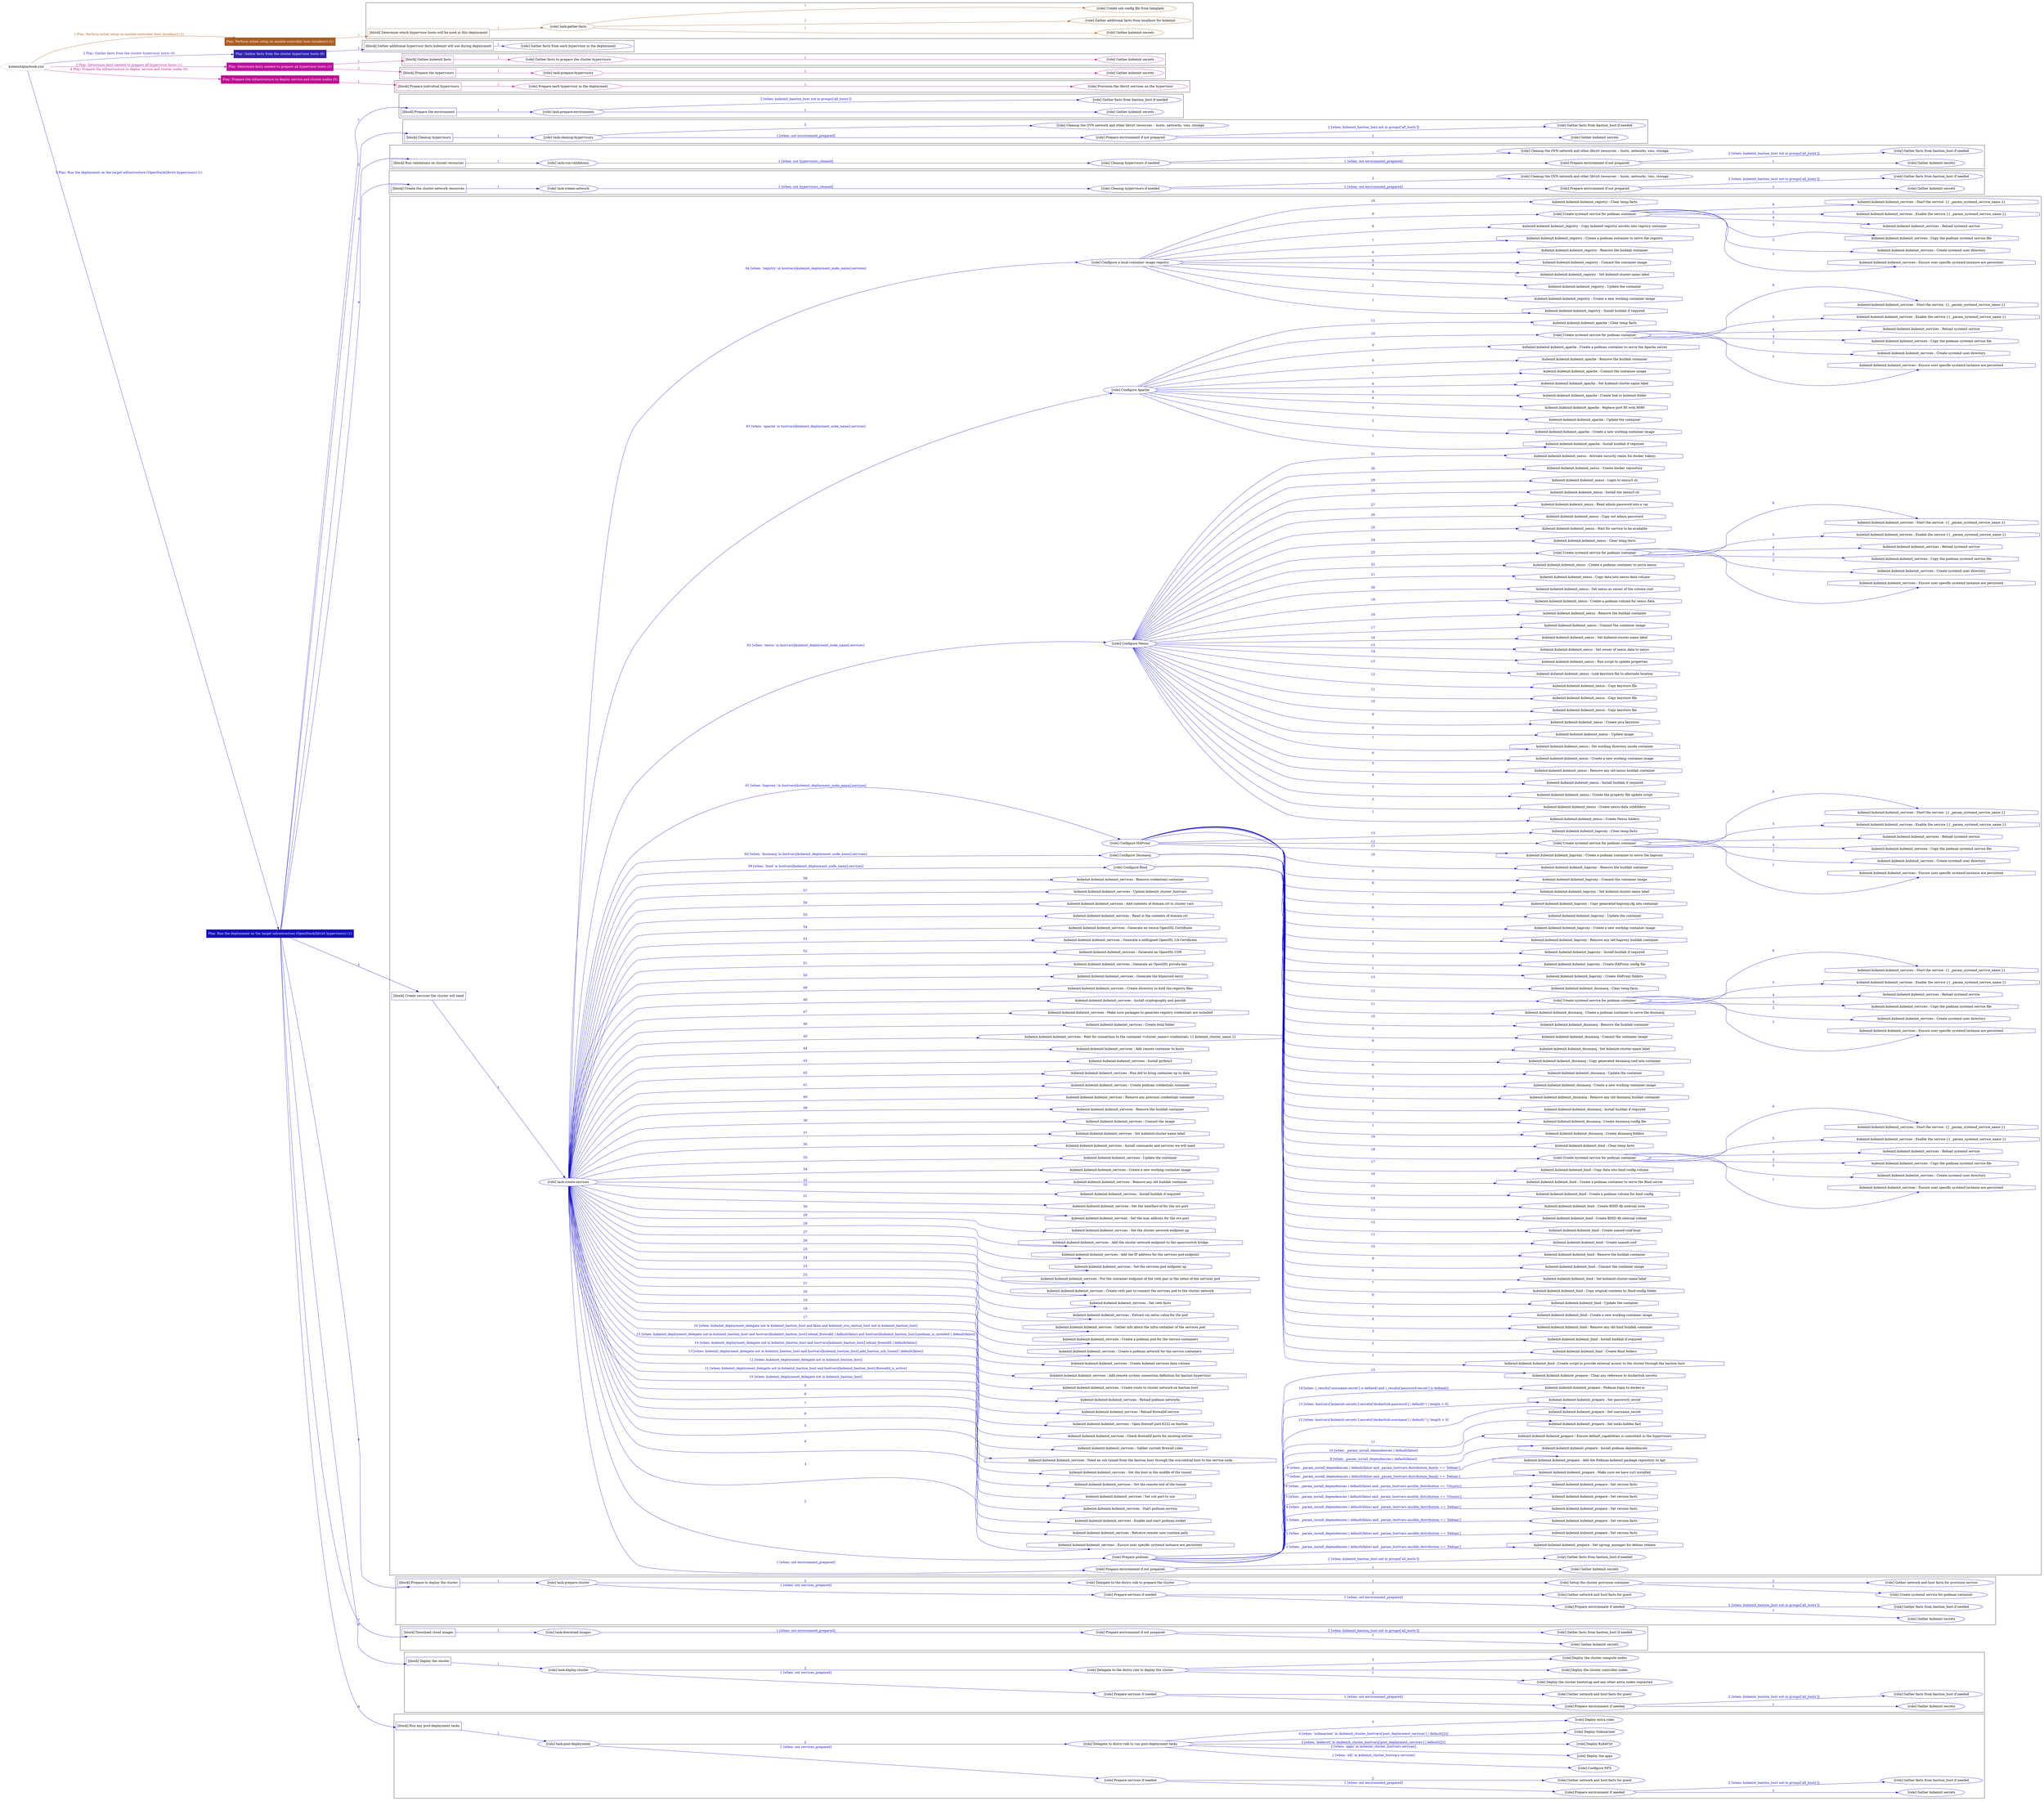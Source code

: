 digraph {
	graph [concentrate=true ordering=in rankdir=LR ratio=fill]
	edge [esep=5 sep=10]
	"kubeinit/playbook.yml" [URL="/home/runner/work/kubeinit/kubeinit/kubeinit/playbook.yml" id=playbook_a53c530b style=dotted]
	"kubeinit/playbook.yml" -> play_547436d7 [label="1 Play: Perform initial setup on ansible-controller host (localhost) (1)" color="#ab5d21" fontcolor="#ab5d21" id=edge_play_547436d7 labeltooltip="1 Play: Perform initial setup on ansible-controller host (localhost) (1)" tooltip="1 Play: Perform initial setup on ansible-controller host (localhost) (1)"]
	subgraph "Play: Perform initial setup on ansible-controller host (localhost) (1)" {
		play_547436d7 [label="Play: Perform initial setup on ansible-controller host (localhost) (1)" URL="/home/runner/work/kubeinit/kubeinit/kubeinit/playbook.yml" color="#ab5d21" fontcolor="#ffffff" id=play_547436d7 shape=box style=filled tooltip=localhost]
		play_547436d7 -> block_d9db1633 [label=1 color="#ab5d21" fontcolor="#ab5d21" id=edge_block_d9db1633 labeltooltip=1 tooltip=1]
		subgraph cluster_block_d9db1633 {
			block_d9db1633 [label="[block] Determine which hypervisor hosts will be used in this deployment" URL="/home/runner/work/kubeinit/kubeinit/kubeinit/playbook.yml" color="#ab5d21" id=block_d9db1633 labeltooltip="Determine which hypervisor hosts will be used in this deployment" shape=box tooltip="Determine which hypervisor hosts will be used in this deployment"]
			block_d9db1633 -> role_6c140925 [label="1 " color="#ab5d21" fontcolor="#ab5d21" id=edge_role_6c140925 labeltooltip="1 " tooltip="1 "]
			subgraph "task-gather-facts" {
				role_6c140925 [label="[role] task-gather-facts" URL="/home/runner/work/kubeinit/kubeinit/kubeinit/playbook.yml" color="#ab5d21" id=role_6c140925 tooltip="task-gather-facts"]
				role_6c140925 -> role_0c7129e9 [label="1 " color="#ab5d21" fontcolor="#ab5d21" id=edge_role_0c7129e9 labeltooltip="1 " tooltip="1 "]
				subgraph "Gather kubeinit secrets" {
					role_0c7129e9 [label="[role] Gather kubeinit secrets" URL="/home/runner/.ansible/collections/ansible_collections/kubeinit/kubeinit/roles/kubeinit_prepare/tasks/build_hypervisors_group.yml" color="#ab5d21" id=role_0c7129e9 tooltip="Gather kubeinit secrets"]
				}
				role_6c140925 -> role_37174809 [label="2 " color="#ab5d21" fontcolor="#ab5d21" id=edge_role_37174809 labeltooltip="2 " tooltip="2 "]
				subgraph "Gather additional facts from localhost for kubeinit" {
					role_37174809 [label="[role] Gather additional facts from localhost for kubeinit" URL="/home/runner/.ansible/collections/ansible_collections/kubeinit/kubeinit/roles/kubeinit_prepare/tasks/build_hypervisors_group.yml" color="#ab5d21" id=role_37174809 tooltip="Gather additional facts from localhost for kubeinit"]
				}
				role_6c140925 -> role_c7614636 [label="3 " color="#ab5d21" fontcolor="#ab5d21" id=edge_role_c7614636 labeltooltip="3 " tooltip="3 "]
				subgraph "Create ssh config file from template" {
					role_c7614636 [label="[role] Create ssh config file from template" URL="/home/runner/.ansible/collections/ansible_collections/kubeinit/kubeinit/roles/kubeinit_prepare/tasks/build_hypervisors_group.yml" color="#ab5d21" id=role_c7614636 tooltip="Create ssh config file from template"]
				}
			}
		}
	}
	"kubeinit/playbook.yml" -> play_51a19946 [label="2 Play: Gather facts from the cluster hypervisor hosts (0)" color="#3123a9" fontcolor="#3123a9" id=edge_play_51a19946 labeltooltip="2 Play: Gather facts from the cluster hypervisor hosts (0)" tooltip="2 Play: Gather facts from the cluster hypervisor hosts (0)"]
	subgraph "Play: Gather facts from the cluster hypervisor hosts (0)" {
		play_51a19946 [label="Play: Gather facts from the cluster hypervisor hosts (0)" URL="/home/runner/work/kubeinit/kubeinit/kubeinit/playbook.yml" color="#3123a9" fontcolor="#ffffff" id=play_51a19946 shape=box style=filled tooltip="Play: Gather facts from the cluster hypervisor hosts (0)"]
		play_51a19946 -> block_c2d71e0c [label=1 color="#3123a9" fontcolor="#3123a9" id=edge_block_c2d71e0c labeltooltip=1 tooltip=1]
		subgraph cluster_block_c2d71e0c {
			block_c2d71e0c [label="[block] Gather additional hypervisor facts kubeinit will use during deployment" URL="/home/runner/work/kubeinit/kubeinit/kubeinit/playbook.yml" color="#3123a9" id=block_c2d71e0c labeltooltip="Gather additional hypervisor facts kubeinit will use during deployment" shape=box tooltip="Gather additional hypervisor facts kubeinit will use during deployment"]
			block_c2d71e0c -> role_744c9382 [label="1 " color="#3123a9" fontcolor="#3123a9" id=edge_role_744c9382 labeltooltip="1 " tooltip="1 "]
			subgraph "Gather facts from each hypervisor in the deployment" {
				role_744c9382 [label="[role] Gather facts from each hypervisor in the deployment" URL="/home/runner/work/kubeinit/kubeinit/kubeinit/playbook.yml" color="#3123a9" id=role_744c9382 tooltip="Gather facts from each hypervisor in the deployment"]
			}
		}
	}
	"kubeinit/playbook.yml" -> play_ef3d10cd [label="3 Play: Determine facts needed to prepare all hypervisor hosts (1)" color="#bb11a0" fontcolor="#bb11a0" id=edge_play_ef3d10cd labeltooltip="3 Play: Determine facts needed to prepare all hypervisor hosts (1)" tooltip="3 Play: Determine facts needed to prepare all hypervisor hosts (1)"]
	subgraph "Play: Determine facts needed to prepare all hypervisor hosts (1)" {
		play_ef3d10cd [label="Play: Determine facts needed to prepare all hypervisor hosts (1)" URL="/home/runner/work/kubeinit/kubeinit/kubeinit/playbook.yml" color="#bb11a0" fontcolor="#ffffff" id=play_ef3d10cd shape=box style=filled tooltip=localhost]
		play_ef3d10cd -> block_829a9332 [label=1 color="#bb11a0" fontcolor="#bb11a0" id=edge_block_829a9332 labeltooltip=1 tooltip=1]
		subgraph cluster_block_829a9332 {
			block_829a9332 [label="[block] Gather kubeinit facts" URL="/home/runner/work/kubeinit/kubeinit/kubeinit/playbook.yml" color="#bb11a0" id=block_829a9332 labeltooltip="Gather kubeinit facts" shape=box tooltip="Gather kubeinit facts"]
			block_829a9332 -> role_7b06ee09 [label="1 " color="#bb11a0" fontcolor="#bb11a0" id=edge_role_7b06ee09 labeltooltip="1 " tooltip="1 "]
			subgraph "Gather facts to prepare the cluster hypervisors" {
				role_7b06ee09 [label="[role] Gather facts to prepare the cluster hypervisors" URL="/home/runner/work/kubeinit/kubeinit/kubeinit/playbook.yml" color="#bb11a0" id=role_7b06ee09 tooltip="Gather facts to prepare the cluster hypervisors"]
				role_7b06ee09 -> role_1f8fa18f [label="1 " color="#bb11a0" fontcolor="#bb11a0" id=edge_role_1f8fa18f labeltooltip="1 " tooltip="1 "]
				subgraph "Gather kubeinit secrets" {
					role_1f8fa18f [label="[role] Gather kubeinit secrets" URL="/home/runner/.ansible/collections/ansible_collections/kubeinit/kubeinit/roles/kubeinit_prepare/tasks/gather_kubeinit_facts.yml" color="#bb11a0" id=role_1f8fa18f tooltip="Gather kubeinit secrets"]
				}
			}
		}
		play_ef3d10cd -> block_45e86887 [label=2 color="#bb11a0" fontcolor="#bb11a0" id=edge_block_45e86887 labeltooltip=2 tooltip=2]
		subgraph cluster_block_45e86887 {
			block_45e86887 [label="[block] Prepare the hypervisors" URL="/home/runner/work/kubeinit/kubeinit/kubeinit/playbook.yml" color="#bb11a0" id=block_45e86887 labeltooltip="Prepare the hypervisors" shape=box tooltip="Prepare the hypervisors"]
			block_45e86887 -> role_dd9bbd05 [label="1 " color="#bb11a0" fontcolor="#bb11a0" id=edge_role_dd9bbd05 labeltooltip="1 " tooltip="1 "]
			subgraph "task-prepare-hypervisors" {
				role_dd9bbd05 [label="[role] task-prepare-hypervisors" URL="/home/runner/work/kubeinit/kubeinit/kubeinit/playbook.yml" color="#bb11a0" id=role_dd9bbd05 tooltip="task-prepare-hypervisors"]
				role_dd9bbd05 -> role_94b739b1 [label="1 " color="#bb11a0" fontcolor="#bb11a0" id=edge_role_94b739b1 labeltooltip="1 " tooltip="1 "]
				subgraph "Gather kubeinit secrets" {
					role_94b739b1 [label="[role] Gather kubeinit secrets" URL="/home/runner/.ansible/collections/ansible_collections/kubeinit/kubeinit/roles/kubeinit_prepare/tasks/gather_kubeinit_facts.yml" color="#bb11a0" id=role_94b739b1 tooltip="Gather kubeinit secrets"]
				}
			}
		}
	}
	"kubeinit/playbook.yml" -> play_d919681e [label="4 Play: Prepare the infrastructure to deploy service and cluster nodes (0)" color="#bd0f92" fontcolor="#bd0f92" id=edge_play_d919681e labeltooltip="4 Play: Prepare the infrastructure to deploy service and cluster nodes (0)" tooltip="4 Play: Prepare the infrastructure to deploy service and cluster nodes (0)"]
	subgraph "Play: Prepare the infrastructure to deploy service and cluster nodes (0)" {
		play_d919681e [label="Play: Prepare the infrastructure to deploy service and cluster nodes (0)" URL="/home/runner/work/kubeinit/kubeinit/kubeinit/playbook.yml" color="#bd0f92" fontcolor="#ffffff" id=play_d919681e shape=box style=filled tooltip="Play: Prepare the infrastructure to deploy service and cluster nodes (0)"]
		play_d919681e -> block_cc4b470b [label=1 color="#bd0f92" fontcolor="#bd0f92" id=edge_block_cc4b470b labeltooltip=1 tooltip=1]
		subgraph cluster_block_cc4b470b {
			block_cc4b470b [label="[block] Prepare individual hypervisors" URL="/home/runner/work/kubeinit/kubeinit/kubeinit/playbook.yml" color="#bd0f92" id=block_cc4b470b labeltooltip="Prepare individual hypervisors" shape=box tooltip="Prepare individual hypervisors"]
			block_cc4b470b -> role_4b9e5606 [label="1 " color="#bd0f92" fontcolor="#bd0f92" id=edge_role_4b9e5606 labeltooltip="1 " tooltip="1 "]
			subgraph "Prepare each hypervisor in the deployment" {
				role_4b9e5606 [label="[role] Prepare each hypervisor in the deployment" URL="/home/runner/work/kubeinit/kubeinit/kubeinit/playbook.yml" color="#bd0f92" id=role_4b9e5606 tooltip="Prepare each hypervisor in the deployment"]
				role_4b9e5606 -> role_deaaeeeb [label="1 " color="#bd0f92" fontcolor="#bd0f92" id=edge_role_deaaeeeb labeltooltip="1 " tooltip="1 "]
				subgraph "Provision the libvirt services on the hypervisor" {
					role_deaaeeeb [label="[role] Provision the libvirt services on the hypervisor" URL="/home/runner/.ansible/collections/ansible_collections/kubeinit/kubeinit/roles/kubeinit_prepare/tasks/prepare_hypervisor.yml" color="#bd0f92" id=role_deaaeeeb tooltip="Provision the libvirt services on the hypervisor"]
				}
			}
		}
	}
	"kubeinit/playbook.yml" -> play_158177c9 [label="5 Play: Run the deployment on the target infrastructure (OpenStack/libvirt hypervisors) (1)" color="#130dbf" fontcolor="#130dbf" id=edge_play_158177c9 labeltooltip="5 Play: Run the deployment on the target infrastructure (OpenStack/libvirt hypervisors) (1)" tooltip="5 Play: Run the deployment on the target infrastructure (OpenStack/libvirt hypervisors) (1)"]
	subgraph "Play: Run the deployment on the target infrastructure (OpenStack/libvirt hypervisors) (1)" {
		play_158177c9 [label="Play: Run the deployment on the target infrastructure (OpenStack/libvirt hypervisors) (1)" URL="/home/runner/work/kubeinit/kubeinit/kubeinit/playbook.yml" color="#130dbf" fontcolor="#ffffff" id=play_158177c9 shape=box style=filled tooltip=localhost]
		play_158177c9 -> block_e781bee5 [label=1 color="#130dbf" fontcolor="#130dbf" id=edge_block_e781bee5 labeltooltip=1 tooltip=1]
		subgraph cluster_block_e781bee5 {
			block_e781bee5 [label="[block] Prepare the environment" URL="/home/runner/work/kubeinit/kubeinit/kubeinit/playbook.yml" color="#130dbf" id=block_e781bee5 labeltooltip="Prepare the environment" shape=box tooltip="Prepare the environment"]
			block_e781bee5 -> role_9883cccb [label="1 " color="#130dbf" fontcolor="#130dbf" id=edge_role_9883cccb labeltooltip="1 " tooltip="1 "]
			subgraph "task-prepare-environment" {
				role_9883cccb [label="[role] task-prepare-environment" URL="/home/runner/work/kubeinit/kubeinit/kubeinit/playbook.yml" color="#130dbf" id=role_9883cccb tooltip="task-prepare-environment"]
				role_9883cccb -> role_a9625eaf [label="1 " color="#130dbf" fontcolor="#130dbf" id=edge_role_a9625eaf labeltooltip="1 " tooltip="1 "]
				subgraph "Gather kubeinit secrets" {
					role_a9625eaf [label="[role] Gather kubeinit secrets" URL="/home/runner/.ansible/collections/ansible_collections/kubeinit/kubeinit/roles/kubeinit_prepare/tasks/gather_kubeinit_facts.yml" color="#130dbf" id=role_a9625eaf tooltip="Gather kubeinit secrets"]
				}
				role_9883cccb -> role_a0982a32 [label="2 [when: kubeinit_bastion_host not in groups['all_hosts']]" color="#130dbf" fontcolor="#130dbf" id=edge_role_a0982a32 labeltooltip="2 [when: kubeinit_bastion_host not in groups['all_hosts']]" tooltip="2 [when: kubeinit_bastion_host not in groups['all_hosts']]"]
				subgraph "Gather facts from bastion_host if needed" {
					role_a0982a32 [label="[role] Gather facts from bastion_host if needed" URL="/home/runner/.ansible/collections/ansible_collections/kubeinit/kubeinit/roles/kubeinit_prepare/tasks/main.yml" color="#130dbf" id=role_a0982a32 tooltip="Gather facts from bastion_host if needed"]
				}
			}
		}
		play_158177c9 -> block_eee7c129 [label=2 color="#130dbf" fontcolor="#130dbf" id=edge_block_eee7c129 labeltooltip=2 tooltip=2]
		subgraph cluster_block_eee7c129 {
			block_eee7c129 [label="[block] Cleanup hypervisors" URL="/home/runner/work/kubeinit/kubeinit/kubeinit/playbook.yml" color="#130dbf" id=block_eee7c129 labeltooltip="Cleanup hypervisors" shape=box tooltip="Cleanup hypervisors"]
			block_eee7c129 -> role_c9179ee9 [label="1 " color="#130dbf" fontcolor="#130dbf" id=edge_role_c9179ee9 labeltooltip="1 " tooltip="1 "]
			subgraph "task-cleanup-hypervisors" {
				role_c9179ee9 [label="[role] task-cleanup-hypervisors" URL="/home/runner/work/kubeinit/kubeinit/kubeinit/playbook.yml" color="#130dbf" id=role_c9179ee9 tooltip="task-cleanup-hypervisors"]
				role_c9179ee9 -> role_b3e201cb [label="1 [when: not environment_prepared]" color="#130dbf" fontcolor="#130dbf" id=edge_role_b3e201cb labeltooltip="1 [when: not environment_prepared]" tooltip="1 [when: not environment_prepared]"]
				subgraph "Prepare environment if not prepared" {
					role_b3e201cb [label="[role] Prepare environment if not prepared" URL="/home/runner/.ansible/collections/ansible_collections/kubeinit/kubeinit/roles/kubeinit_libvirt/tasks/cleanup_hypervisors.yml" color="#130dbf" id=role_b3e201cb tooltip="Prepare environment if not prepared"]
					role_b3e201cb -> role_f0246fd5 [label="1 " color="#130dbf" fontcolor="#130dbf" id=edge_role_f0246fd5 labeltooltip="1 " tooltip="1 "]
					subgraph "Gather kubeinit secrets" {
						role_f0246fd5 [label="[role] Gather kubeinit secrets" URL="/home/runner/.ansible/collections/ansible_collections/kubeinit/kubeinit/roles/kubeinit_prepare/tasks/gather_kubeinit_facts.yml" color="#130dbf" id=role_f0246fd5 tooltip="Gather kubeinit secrets"]
					}
					role_b3e201cb -> role_c6e9ccc3 [label="2 [when: kubeinit_bastion_host not in groups['all_hosts']]" color="#130dbf" fontcolor="#130dbf" id=edge_role_c6e9ccc3 labeltooltip="2 [when: kubeinit_bastion_host not in groups['all_hosts']]" tooltip="2 [when: kubeinit_bastion_host not in groups['all_hosts']]"]
					subgraph "Gather facts from bastion_host if needed" {
						role_c6e9ccc3 [label="[role] Gather facts from bastion_host if needed" URL="/home/runner/.ansible/collections/ansible_collections/kubeinit/kubeinit/roles/kubeinit_prepare/tasks/main.yml" color="#130dbf" id=role_c6e9ccc3 tooltip="Gather facts from bastion_host if needed"]
					}
				}
				role_c9179ee9 -> role_ba1ff5f2 [label="2 " color="#130dbf" fontcolor="#130dbf" id=edge_role_ba1ff5f2 labeltooltip="2 " tooltip="2 "]
				subgraph "Cleanup the OVN network and other libvirt resources -- hosts, networks, vms, storage" {
					role_ba1ff5f2 [label="[role] Cleanup the OVN network and other libvirt resources -- hosts, networks, vms, storage" URL="/home/runner/.ansible/collections/ansible_collections/kubeinit/kubeinit/roles/kubeinit_libvirt/tasks/cleanup_hypervisors.yml" color="#130dbf" id=role_ba1ff5f2 tooltip="Cleanup the OVN network and other libvirt resources -- hosts, networks, vms, storage"]
				}
			}
		}
		play_158177c9 -> block_0f840915 [label=3 color="#130dbf" fontcolor="#130dbf" id=edge_block_0f840915 labeltooltip=3 tooltip=3]
		subgraph cluster_block_0f840915 {
			block_0f840915 [label="[block] Run validations on cluster resources" URL="/home/runner/work/kubeinit/kubeinit/kubeinit/playbook.yml" color="#130dbf" id=block_0f840915 labeltooltip="Run validations on cluster resources" shape=box tooltip="Run validations on cluster resources"]
			block_0f840915 -> role_3be9d90d [label="1 " color="#130dbf" fontcolor="#130dbf" id=edge_role_3be9d90d labeltooltip="1 " tooltip="1 "]
			subgraph "task-run-validations" {
				role_3be9d90d [label="[role] task-run-validations" URL="/home/runner/work/kubeinit/kubeinit/kubeinit/playbook.yml" color="#130dbf" id=role_3be9d90d tooltip="task-run-validations"]
				role_3be9d90d -> role_bd88c823 [label="1 [when: not hypervisors_cleaned]" color="#130dbf" fontcolor="#130dbf" id=edge_role_bd88c823 labeltooltip="1 [when: not hypervisors_cleaned]" tooltip="1 [when: not hypervisors_cleaned]"]
				subgraph "Cleanup hypervisors if needed" {
					role_bd88c823 [label="[role] Cleanup hypervisors if needed" URL="/home/runner/.ansible/collections/ansible_collections/kubeinit/kubeinit/roles/kubeinit_validations/tasks/main.yml" color="#130dbf" id=role_bd88c823 tooltip="Cleanup hypervisors if needed"]
					role_bd88c823 -> role_b00672a9 [label="1 [when: not environment_prepared]" color="#130dbf" fontcolor="#130dbf" id=edge_role_b00672a9 labeltooltip="1 [when: not environment_prepared]" tooltip="1 [when: not environment_prepared]"]
					subgraph "Prepare environment if not prepared" {
						role_b00672a9 [label="[role] Prepare environment if not prepared" URL="/home/runner/.ansible/collections/ansible_collections/kubeinit/kubeinit/roles/kubeinit_libvirt/tasks/cleanup_hypervisors.yml" color="#130dbf" id=role_b00672a9 tooltip="Prepare environment if not prepared"]
						role_b00672a9 -> role_018ab9ce [label="1 " color="#130dbf" fontcolor="#130dbf" id=edge_role_018ab9ce labeltooltip="1 " tooltip="1 "]
						subgraph "Gather kubeinit secrets" {
							role_018ab9ce [label="[role] Gather kubeinit secrets" URL="/home/runner/.ansible/collections/ansible_collections/kubeinit/kubeinit/roles/kubeinit_prepare/tasks/gather_kubeinit_facts.yml" color="#130dbf" id=role_018ab9ce tooltip="Gather kubeinit secrets"]
						}
						role_b00672a9 -> role_401d1d81 [label="2 [when: kubeinit_bastion_host not in groups['all_hosts']]" color="#130dbf" fontcolor="#130dbf" id=edge_role_401d1d81 labeltooltip="2 [when: kubeinit_bastion_host not in groups['all_hosts']]" tooltip="2 [when: kubeinit_bastion_host not in groups['all_hosts']]"]
						subgraph "Gather facts from bastion_host if needed" {
							role_401d1d81 [label="[role] Gather facts from bastion_host if needed" URL="/home/runner/.ansible/collections/ansible_collections/kubeinit/kubeinit/roles/kubeinit_prepare/tasks/main.yml" color="#130dbf" id=role_401d1d81 tooltip="Gather facts from bastion_host if needed"]
						}
					}
					role_bd88c823 -> role_5b8e97ee [label="2 " color="#130dbf" fontcolor="#130dbf" id=edge_role_5b8e97ee labeltooltip="2 " tooltip="2 "]
					subgraph "Cleanup the OVN network and other libvirt resources -- hosts, networks, vms, storage" {
						role_5b8e97ee [label="[role] Cleanup the OVN network and other libvirt resources -- hosts, networks, vms, storage" URL="/home/runner/.ansible/collections/ansible_collections/kubeinit/kubeinit/roles/kubeinit_libvirt/tasks/cleanup_hypervisors.yml" color="#130dbf" id=role_5b8e97ee tooltip="Cleanup the OVN network and other libvirt resources -- hosts, networks, vms, storage"]
					}
				}
			}
		}
		play_158177c9 -> block_cfcc14da [label=4 color="#130dbf" fontcolor="#130dbf" id=edge_block_cfcc14da labeltooltip=4 tooltip=4]
		subgraph cluster_block_cfcc14da {
			block_cfcc14da [label="[block] Create the cluster network resources" URL="/home/runner/work/kubeinit/kubeinit/kubeinit/playbook.yml" color="#130dbf" id=block_cfcc14da labeltooltip="Create the cluster network resources" shape=box tooltip="Create the cluster network resources"]
			block_cfcc14da -> role_6b8cef8b [label="1 " color="#130dbf" fontcolor="#130dbf" id=edge_role_6b8cef8b labeltooltip="1 " tooltip="1 "]
			subgraph "task-create-network" {
				role_6b8cef8b [label="[role] task-create-network" URL="/home/runner/work/kubeinit/kubeinit/kubeinit/playbook.yml" color="#130dbf" id=role_6b8cef8b tooltip="task-create-network"]
				role_6b8cef8b -> role_3eb5cca7 [label="1 [when: not hypervisors_cleaned]" color="#130dbf" fontcolor="#130dbf" id=edge_role_3eb5cca7 labeltooltip="1 [when: not hypervisors_cleaned]" tooltip="1 [when: not hypervisors_cleaned]"]
				subgraph "Cleanup hypervisors if needed" {
					role_3eb5cca7 [label="[role] Cleanup hypervisors if needed" URL="/home/runner/.ansible/collections/ansible_collections/kubeinit/kubeinit/roles/kubeinit_libvirt/tasks/create_network.yml" color="#130dbf" id=role_3eb5cca7 tooltip="Cleanup hypervisors if needed"]
					role_3eb5cca7 -> role_832a9754 [label="1 [when: not environment_prepared]" color="#130dbf" fontcolor="#130dbf" id=edge_role_832a9754 labeltooltip="1 [when: not environment_prepared]" tooltip="1 [when: not environment_prepared]"]
					subgraph "Prepare environment if not prepared" {
						role_832a9754 [label="[role] Prepare environment if not prepared" URL="/home/runner/.ansible/collections/ansible_collections/kubeinit/kubeinit/roles/kubeinit_libvirt/tasks/cleanup_hypervisors.yml" color="#130dbf" id=role_832a9754 tooltip="Prepare environment if not prepared"]
						role_832a9754 -> role_f6f7e044 [label="1 " color="#130dbf" fontcolor="#130dbf" id=edge_role_f6f7e044 labeltooltip="1 " tooltip="1 "]
						subgraph "Gather kubeinit secrets" {
							role_f6f7e044 [label="[role] Gather kubeinit secrets" URL="/home/runner/.ansible/collections/ansible_collections/kubeinit/kubeinit/roles/kubeinit_prepare/tasks/gather_kubeinit_facts.yml" color="#130dbf" id=role_f6f7e044 tooltip="Gather kubeinit secrets"]
						}
						role_832a9754 -> role_ed15f322 [label="2 [when: kubeinit_bastion_host not in groups['all_hosts']]" color="#130dbf" fontcolor="#130dbf" id=edge_role_ed15f322 labeltooltip="2 [when: kubeinit_bastion_host not in groups['all_hosts']]" tooltip="2 [when: kubeinit_bastion_host not in groups['all_hosts']]"]
						subgraph "Gather facts from bastion_host if needed" {
							role_ed15f322 [label="[role] Gather facts from bastion_host if needed" URL="/home/runner/.ansible/collections/ansible_collections/kubeinit/kubeinit/roles/kubeinit_prepare/tasks/main.yml" color="#130dbf" id=role_ed15f322 tooltip="Gather facts from bastion_host if needed"]
						}
					}
					role_3eb5cca7 -> role_cd8de2fb [label="2 " color="#130dbf" fontcolor="#130dbf" id=edge_role_cd8de2fb labeltooltip="2 " tooltip="2 "]
					subgraph "Cleanup the OVN network and other libvirt resources -- hosts, networks, vms, storage" {
						role_cd8de2fb [label="[role] Cleanup the OVN network and other libvirt resources -- hosts, networks, vms, storage" URL="/home/runner/.ansible/collections/ansible_collections/kubeinit/kubeinit/roles/kubeinit_libvirt/tasks/cleanup_hypervisors.yml" color="#130dbf" id=role_cd8de2fb tooltip="Cleanup the OVN network and other libvirt resources -- hosts, networks, vms, storage"]
					}
				}
			}
		}
		play_158177c9 -> block_26bffe01 [label=5 color="#130dbf" fontcolor="#130dbf" id=edge_block_26bffe01 labeltooltip=5 tooltip=5]
		subgraph cluster_block_26bffe01 {
			block_26bffe01 [label="[block] Create services the cluster will need" URL="/home/runner/work/kubeinit/kubeinit/kubeinit/playbook.yml" color="#130dbf" id=block_26bffe01 labeltooltip="Create services the cluster will need" shape=box tooltip="Create services the cluster will need"]
			block_26bffe01 -> role_bd46bf0e [label="1 " color="#130dbf" fontcolor="#130dbf" id=edge_role_bd46bf0e labeltooltip="1 " tooltip="1 "]
			subgraph "task-create-services" {
				role_bd46bf0e [label="[role] task-create-services" URL="/home/runner/work/kubeinit/kubeinit/kubeinit/playbook.yml" color="#130dbf" id=role_bd46bf0e tooltip="task-create-services"]
				role_bd46bf0e -> role_62ea84c6 [label="1 [when: not environment_prepared]" color="#130dbf" fontcolor="#130dbf" id=edge_role_62ea84c6 labeltooltip="1 [when: not environment_prepared]" tooltip="1 [when: not environment_prepared]"]
				subgraph "Prepare environment if not prepared" {
					role_62ea84c6 [label="[role] Prepare environment if not prepared" URL="/home/runner/.ansible/collections/ansible_collections/kubeinit/kubeinit/roles/kubeinit_services/tasks/main.yml" color="#130dbf" id=role_62ea84c6 tooltip="Prepare environment if not prepared"]
					role_62ea84c6 -> role_cec84e93 [label="1 " color="#130dbf" fontcolor="#130dbf" id=edge_role_cec84e93 labeltooltip="1 " tooltip="1 "]
					subgraph "Gather kubeinit secrets" {
						role_cec84e93 [label="[role] Gather kubeinit secrets" URL="/home/runner/.ansible/collections/ansible_collections/kubeinit/kubeinit/roles/kubeinit_prepare/tasks/gather_kubeinit_facts.yml" color="#130dbf" id=role_cec84e93 tooltip="Gather kubeinit secrets"]
					}
					role_62ea84c6 -> role_a002c1b9 [label="2 [when: kubeinit_bastion_host not in groups['all_hosts']]" color="#130dbf" fontcolor="#130dbf" id=edge_role_a002c1b9 labeltooltip="2 [when: kubeinit_bastion_host not in groups['all_hosts']]" tooltip="2 [when: kubeinit_bastion_host not in groups['all_hosts']]"]
					subgraph "Gather facts from bastion_host if needed" {
						role_a002c1b9 [label="[role] Gather facts from bastion_host if needed" URL="/home/runner/.ansible/collections/ansible_collections/kubeinit/kubeinit/roles/kubeinit_prepare/tasks/main.yml" color="#130dbf" id=role_a002c1b9 tooltip="Gather facts from bastion_host if needed"]
					}
				}
				role_bd46bf0e -> role_be9cf62e [label="2 " color="#130dbf" fontcolor="#130dbf" id=edge_role_be9cf62e labeltooltip="2 " tooltip="2 "]
				subgraph "Prepare podman" {
					role_be9cf62e [label="[role] Prepare podman" URL="/home/runner/.ansible/collections/ansible_collections/kubeinit/kubeinit/roles/kubeinit_services/tasks/00_create_service_pod.yml" color="#130dbf" id=role_be9cf62e tooltip="Prepare podman"]
					task_767fface [label="kubeinit.kubeinit.kubeinit_prepare : Set cgroup_manager for debian release" URL="/home/runner/.ansible/collections/ansible_collections/kubeinit/kubeinit/roles/kubeinit_prepare/tasks/prepare_podman.yml" color="#130dbf" id=task_767fface shape=octagon tooltip="kubeinit.kubeinit.kubeinit_prepare : Set cgroup_manager for debian release"]
					role_be9cf62e -> task_767fface [label="1 [when: _param_install_dependencies | default(false) and _param_hostvars.ansible_distribution == 'Debian']" color="#130dbf" fontcolor="#130dbf" id=edge_task_767fface labeltooltip="1 [when: _param_install_dependencies | default(false) and _param_hostvars.ansible_distribution == 'Debian']" tooltip="1 [when: _param_install_dependencies | default(false) and _param_hostvars.ansible_distribution == 'Debian']"]
					task_d3c31538 [label="kubeinit.kubeinit.kubeinit_prepare : Set version facts" URL="/home/runner/.ansible/collections/ansible_collections/kubeinit/kubeinit/roles/kubeinit_prepare/tasks/prepare_podman.yml" color="#130dbf" id=task_d3c31538 shape=octagon tooltip="kubeinit.kubeinit.kubeinit_prepare : Set version facts"]
					role_be9cf62e -> task_d3c31538 [label="2 [when: _param_install_dependencies | default(false) and _param_hostvars.ansible_distribution == 'Debian']" color="#130dbf" fontcolor="#130dbf" id=edge_task_d3c31538 labeltooltip="2 [when: _param_install_dependencies | default(false) and _param_hostvars.ansible_distribution == 'Debian']" tooltip="2 [when: _param_install_dependencies | default(false) and _param_hostvars.ansible_distribution == 'Debian']"]
					task_184c424b [label="kubeinit.kubeinit.kubeinit_prepare : Set version facts" URL="/home/runner/.ansible/collections/ansible_collections/kubeinit/kubeinit/roles/kubeinit_prepare/tasks/prepare_podman.yml" color="#130dbf" id=task_184c424b shape=octagon tooltip="kubeinit.kubeinit.kubeinit_prepare : Set version facts"]
					role_be9cf62e -> task_184c424b [label="3 [when: _param_install_dependencies | default(false) and _param_hostvars.ansible_distribution == 'Debian']" color="#130dbf" fontcolor="#130dbf" id=edge_task_184c424b labeltooltip="3 [when: _param_install_dependencies | default(false) and _param_hostvars.ansible_distribution == 'Debian']" tooltip="3 [when: _param_install_dependencies | default(false) and _param_hostvars.ansible_distribution == 'Debian']"]
					task_5b0480c9 [label="kubeinit.kubeinit.kubeinit_prepare : Set version facts" URL="/home/runner/.ansible/collections/ansible_collections/kubeinit/kubeinit/roles/kubeinit_prepare/tasks/prepare_podman.yml" color="#130dbf" id=task_5b0480c9 shape=octagon tooltip="kubeinit.kubeinit.kubeinit_prepare : Set version facts"]
					role_be9cf62e -> task_5b0480c9 [label="4 [when: _param_install_dependencies | default(false) and _param_hostvars.ansible_distribution == 'Debian']" color="#130dbf" fontcolor="#130dbf" id=edge_task_5b0480c9 labeltooltip="4 [when: _param_install_dependencies | default(false) and _param_hostvars.ansible_distribution == 'Debian']" tooltip="4 [when: _param_install_dependencies | default(false) and _param_hostvars.ansible_distribution == 'Debian']"]
					task_f65a9889 [label="kubeinit.kubeinit.kubeinit_prepare : Set version facts" URL="/home/runner/.ansible/collections/ansible_collections/kubeinit/kubeinit/roles/kubeinit_prepare/tasks/prepare_podman.yml" color="#130dbf" id=task_f65a9889 shape=octagon tooltip="kubeinit.kubeinit.kubeinit_prepare : Set version facts"]
					role_be9cf62e -> task_f65a9889 [label="5 [when: _param_install_dependencies | default(false) and _param_hostvars.ansible_distribution == 'Ubuntu']" color="#130dbf" fontcolor="#130dbf" id=edge_task_f65a9889 labeltooltip="5 [when: _param_install_dependencies | default(false) and _param_hostvars.ansible_distribution == 'Ubuntu']" tooltip="5 [when: _param_install_dependencies | default(false) and _param_hostvars.ansible_distribution == 'Ubuntu']"]
					task_cfb67dce [label="kubeinit.kubeinit.kubeinit_prepare : Set version facts" URL="/home/runner/.ansible/collections/ansible_collections/kubeinit/kubeinit/roles/kubeinit_prepare/tasks/prepare_podman.yml" color="#130dbf" id=task_cfb67dce shape=octagon tooltip="kubeinit.kubeinit.kubeinit_prepare : Set version facts"]
					role_be9cf62e -> task_cfb67dce [label="6 [when: _param_install_dependencies | default(false) and _param_hostvars.ansible_distribution == 'Ubuntu']" color="#130dbf" fontcolor="#130dbf" id=edge_task_cfb67dce labeltooltip="6 [when: _param_install_dependencies | default(false) and _param_hostvars.ansible_distribution == 'Ubuntu']" tooltip="6 [when: _param_install_dependencies | default(false) and _param_hostvars.ansible_distribution == 'Ubuntu']"]
					task_73c57e8b [label="kubeinit.kubeinit.kubeinit_prepare : Make sure we have curl installed" URL="/home/runner/.ansible/collections/ansible_collections/kubeinit/kubeinit/roles/kubeinit_prepare/tasks/prepare_podman.yml" color="#130dbf" id=task_73c57e8b shape=octagon tooltip="kubeinit.kubeinit.kubeinit_prepare : Make sure we have curl installed"]
					role_be9cf62e -> task_73c57e8b [label="7 [when: _param_install_dependencies | default(false) and _param_hostvars.distribution_family == 'Debian']" color="#130dbf" fontcolor="#130dbf" id=edge_task_73c57e8b labeltooltip="7 [when: _param_install_dependencies | default(false) and _param_hostvars.distribution_family == 'Debian']" tooltip="7 [when: _param_install_dependencies | default(false) and _param_hostvars.distribution_family == 'Debian']"]
					task_2a4ca84d [label="kubeinit.kubeinit.kubeinit_prepare : Add the Podman kubeinit package repository to Apt" URL="/home/runner/.ansible/collections/ansible_collections/kubeinit/kubeinit/roles/kubeinit_prepare/tasks/prepare_podman.yml" color="#130dbf" id=task_2a4ca84d shape=octagon tooltip="kubeinit.kubeinit.kubeinit_prepare : Add the Podman kubeinit package repository to Apt"]
					role_be9cf62e -> task_2a4ca84d [label="8 [when: _param_install_dependencies | default(false) and _param_hostvars.distribution_family == 'Debian']" color="#130dbf" fontcolor="#130dbf" id=edge_task_2a4ca84d labeltooltip="8 [when: _param_install_dependencies | default(false) and _param_hostvars.distribution_family == 'Debian']" tooltip="8 [when: _param_install_dependencies | default(false) and _param_hostvars.distribution_family == 'Debian']"]
					task_9a1c3971 [label="kubeinit.kubeinit.kubeinit_prepare : Install podman dependencies" URL="/home/runner/.ansible/collections/ansible_collections/kubeinit/kubeinit/roles/kubeinit_prepare/tasks/prepare_podman.yml" color="#130dbf" id=task_9a1c3971 shape=octagon tooltip="kubeinit.kubeinit.kubeinit_prepare : Install podman dependencies"]
					role_be9cf62e -> task_9a1c3971 [label="9 [when: _param_install_dependencies | default(false)]" color="#130dbf" fontcolor="#130dbf" id=edge_task_9a1c3971 labeltooltip="9 [when: _param_install_dependencies | default(false)]" tooltip="9 [when: _param_install_dependencies | default(false)]"]
					task_aa473ddf [label="kubeinit.kubeinit.kubeinit_prepare : Ensure default_capabilities is consistent in the hypervisors" URL="/home/runner/.ansible/collections/ansible_collections/kubeinit/kubeinit/roles/kubeinit_prepare/tasks/prepare_podman.yml" color="#130dbf" id=task_aa473ddf shape=octagon tooltip="kubeinit.kubeinit.kubeinit_prepare : Ensure default_capabilities is consistent in the hypervisors"]
					role_be9cf62e -> task_aa473ddf [label="10 [when: _param_install_dependencies | default(false)]" color="#130dbf" fontcolor="#130dbf" id=edge_task_aa473ddf labeltooltip="10 [when: _param_install_dependencies | default(false)]" tooltip="10 [when: _param_install_dependencies | default(false)]"]
					task_b21b8a9a [label="kubeinit.kubeinit.kubeinit_prepare : Set tasks-hidden fact" URL="/home/runner/.ansible/collections/ansible_collections/kubeinit/kubeinit/roles/kubeinit_prepare/tasks/prepare_podman.yml" color="#130dbf" id=task_b21b8a9a shape=octagon tooltip="kubeinit.kubeinit.kubeinit_prepare : Set tasks-hidden fact"]
					role_be9cf62e -> task_b21b8a9a [label="11 " color="#130dbf" fontcolor="#130dbf" id=edge_task_b21b8a9a labeltooltip="11 " tooltip="11 "]
					task_94863704 [label="kubeinit.kubeinit.kubeinit_prepare : Set username_secret" URL="/home/runner/.ansible/collections/ansible_collections/kubeinit/kubeinit/roles/kubeinit_prepare/tasks/prepare_podman.yml" color="#130dbf" id=task_94863704 shape=octagon tooltip="kubeinit.kubeinit.kubeinit_prepare : Set username_secret"]
					role_be9cf62e -> task_94863704 [label="12 [when: hostvars['kubeinit-secrets'].secrets['dockerhub-username'] | default('') | length > 0]" color="#130dbf" fontcolor="#130dbf" id=edge_task_94863704 labeltooltip="12 [when: hostvars['kubeinit-secrets'].secrets['dockerhub-username'] | default('') | length > 0]" tooltip="12 [when: hostvars['kubeinit-secrets'].secrets['dockerhub-username'] | default('') | length > 0]"]
					task_3147b83b [label="kubeinit.kubeinit.kubeinit_prepare : Set password_secret" URL="/home/runner/.ansible/collections/ansible_collections/kubeinit/kubeinit/roles/kubeinit_prepare/tasks/prepare_podman.yml" color="#130dbf" id=task_3147b83b shape=octagon tooltip="kubeinit.kubeinit.kubeinit_prepare : Set password_secret"]
					role_be9cf62e -> task_3147b83b [label="13 [when: hostvars['kubeinit-secrets'].secrets['dockerhub-password'] | default('') | length > 0]" color="#130dbf" fontcolor="#130dbf" id=edge_task_3147b83b labeltooltip="13 [when: hostvars['kubeinit-secrets'].secrets['dockerhub-password'] | default('') | length > 0]" tooltip="13 [when: hostvars['kubeinit-secrets'].secrets['dockerhub-password'] | default('') | length > 0]"]
					task_13ca5993 [label="kubeinit.kubeinit.kubeinit_prepare : Podman login to docker.io" URL="/home/runner/.ansible/collections/ansible_collections/kubeinit/kubeinit/roles/kubeinit_prepare/tasks/prepare_podman.yml" color="#130dbf" id=task_13ca5993 shape=octagon tooltip="kubeinit.kubeinit.kubeinit_prepare : Podman login to docker.io"]
					role_be9cf62e -> task_13ca5993 [label="14 [when: (_results['username-secret'] is defined) and (_results['password-secret'] is defined)]" color="#130dbf" fontcolor="#130dbf" id=edge_task_13ca5993 labeltooltip="14 [when: (_results['username-secret'] is defined) and (_results['password-secret'] is defined)]" tooltip="14 [when: (_results['username-secret'] is defined) and (_results['password-secret'] is defined)]"]
					task_e04b05a8 [label="kubeinit.kubeinit.kubeinit_prepare : Clear any reference to dockerhub secrets" URL="/home/runner/.ansible/collections/ansible_collections/kubeinit/kubeinit/roles/kubeinit_prepare/tasks/prepare_podman.yml" color="#130dbf" id=task_e04b05a8 shape=octagon tooltip="kubeinit.kubeinit.kubeinit_prepare : Clear any reference to dockerhub secrets"]
					role_be9cf62e -> task_e04b05a8 [label="15 " color="#130dbf" fontcolor="#130dbf" id=edge_task_e04b05a8 labeltooltip="15 " tooltip="15 "]
				}
				task_e6643e46 [label="kubeinit.kubeinit.kubeinit_services : Ensure user specific systemd instance are persistent" URL="/home/runner/.ansible/collections/ansible_collections/kubeinit/kubeinit/roles/kubeinit_services/tasks/00_create_service_pod.yml" color="#130dbf" id=task_e6643e46 shape=octagon tooltip="kubeinit.kubeinit.kubeinit_services : Ensure user specific systemd instance are persistent"]
				role_bd46bf0e -> task_e6643e46 [label="3 " color="#130dbf" fontcolor="#130dbf" id=edge_task_e6643e46 labeltooltip="3 " tooltip="3 "]
				task_f1c2bb33 [label="kubeinit.kubeinit.kubeinit_services : Retrieve remote user runtime path" URL="/home/runner/.ansible/collections/ansible_collections/kubeinit/kubeinit/roles/kubeinit_services/tasks/00_create_service_pod.yml" color="#130dbf" id=task_f1c2bb33 shape=octagon tooltip="kubeinit.kubeinit.kubeinit_services : Retrieve remote user runtime path"]
				role_bd46bf0e -> task_f1c2bb33 [label="4 " color="#130dbf" fontcolor="#130dbf" id=edge_task_f1c2bb33 labeltooltip="4 " tooltip="4 "]
				task_f50fd3d7 [label="kubeinit.kubeinit.kubeinit_services : Enable and start podman.socket" URL="/home/runner/.ansible/collections/ansible_collections/kubeinit/kubeinit/roles/kubeinit_services/tasks/00_create_service_pod.yml" color="#130dbf" id=task_f50fd3d7 shape=octagon tooltip="kubeinit.kubeinit.kubeinit_services : Enable and start podman.socket"]
				role_bd46bf0e -> task_f50fd3d7 [label="5 " color="#130dbf" fontcolor="#130dbf" id=edge_task_f50fd3d7 labeltooltip="5 " tooltip="5 "]
				task_4d806ac3 [label="kubeinit.kubeinit.kubeinit_services : Start podman.service" URL="/home/runner/.ansible/collections/ansible_collections/kubeinit/kubeinit/roles/kubeinit_services/tasks/00_create_service_pod.yml" color="#130dbf" id=task_4d806ac3 shape=octagon tooltip="kubeinit.kubeinit.kubeinit_services : Start podman.service"]
				role_bd46bf0e -> task_4d806ac3 [label="6 " color="#130dbf" fontcolor="#130dbf" id=edge_task_4d806ac3 labeltooltip="6 " tooltip="6 "]
				task_1239030c [label="kubeinit.kubeinit.kubeinit_services : Set ssh port to use" URL="/home/runner/.ansible/collections/ansible_collections/kubeinit/kubeinit/roles/kubeinit_services/tasks/00_create_service_pod.yml" color="#130dbf" id=task_1239030c shape=octagon tooltip="kubeinit.kubeinit.kubeinit_services : Set ssh port to use"]
				role_bd46bf0e -> task_1239030c [label="7 " color="#130dbf" fontcolor="#130dbf" id=edge_task_1239030c labeltooltip="7 " tooltip="7 "]
				task_f4dad767 [label="kubeinit.kubeinit.kubeinit_services : Set the remote end of the tunnel" URL="/home/runner/.ansible/collections/ansible_collections/kubeinit/kubeinit/roles/kubeinit_services/tasks/00_create_service_pod.yml" color="#130dbf" id=task_f4dad767 shape=octagon tooltip="kubeinit.kubeinit.kubeinit_services : Set the remote end of the tunnel"]
				role_bd46bf0e -> task_f4dad767 [label="8 " color="#130dbf" fontcolor="#130dbf" id=edge_task_f4dad767 labeltooltip="8 " tooltip="8 "]
				task_bb723dc2 [label="kubeinit.kubeinit.kubeinit_services : Set the host in the middle of the tunnel" URL="/home/runner/.ansible/collections/ansible_collections/kubeinit/kubeinit/roles/kubeinit_services/tasks/00_create_service_pod.yml" color="#130dbf" id=task_bb723dc2 shape=octagon tooltip="kubeinit.kubeinit.kubeinit_services : Set the host in the middle of the tunnel"]
				role_bd46bf0e -> task_bb723dc2 [label="9 " color="#130dbf" fontcolor="#130dbf" id=edge_task_bb723dc2 labeltooltip="9 " tooltip="9 "]
				task_fdd3e846 [label="kubeinit.kubeinit.kubeinit_services : Need an ssh tunnel from the bastion host through the ovn-central host to the service node" URL="/home/runner/.ansible/collections/ansible_collections/kubeinit/kubeinit/roles/kubeinit_services/tasks/00_create_service_pod.yml" color="#130dbf" id=task_fdd3e846 shape=octagon tooltip="kubeinit.kubeinit.kubeinit_services : Need an ssh tunnel from the bastion host through the ovn-central host to the service node"]
				role_bd46bf0e -> task_fdd3e846 [label="10 [when: kubeinit_deployment_delegate not in kubeinit_bastion_host]" color="#130dbf" fontcolor="#130dbf" id=edge_task_fdd3e846 labeltooltip="10 [when: kubeinit_deployment_delegate not in kubeinit_bastion_host]" tooltip="10 [when: kubeinit_deployment_delegate not in kubeinit_bastion_host]"]
				task_3b567d1d [label="kubeinit.kubeinit.kubeinit_services : Gather current firewall rules" URL="/home/runner/.ansible/collections/ansible_collections/kubeinit/kubeinit/roles/kubeinit_services/tasks/00_create_service_pod.yml" color="#130dbf" id=task_3b567d1d shape=octagon tooltip="kubeinit.kubeinit.kubeinit_services : Gather current firewall rules"]
				role_bd46bf0e -> task_3b567d1d [label="11 [when: kubeinit_deployment_delegate not in kubeinit_bastion_host and hostvars[kubeinit_bastion_host].firewalld_is_active]" color="#130dbf" fontcolor="#130dbf" id=edge_task_3b567d1d labeltooltip="11 [when: kubeinit_deployment_delegate not in kubeinit_bastion_host and hostvars[kubeinit_bastion_host].firewalld_is_active]" tooltip="11 [when: kubeinit_deployment_delegate not in kubeinit_bastion_host and hostvars[kubeinit_bastion_host].firewalld_is_active]"]
				task_77877194 [label="kubeinit.kubeinit.kubeinit_services : Check firewalld ports for existing entries" URL="/home/runner/.ansible/collections/ansible_collections/kubeinit/kubeinit/roles/kubeinit_services/tasks/00_create_service_pod.yml" color="#130dbf" id=task_77877194 shape=octagon tooltip="kubeinit.kubeinit.kubeinit_services : Check firewalld ports for existing entries"]
				role_bd46bf0e -> task_77877194 [label="12 [when: kubeinit_deployment_delegate not in kubeinit_bastion_host]" color="#130dbf" fontcolor="#130dbf" id=edge_task_77877194 labeltooltip="12 [when: kubeinit_deployment_delegate not in kubeinit_bastion_host]" tooltip="12 [when: kubeinit_deployment_delegate not in kubeinit_bastion_host]"]
				task_0a8bdf58 [label="kubeinit.kubeinit.kubeinit_services : Open firewall port 6222 on bastion" URL="/home/runner/.ansible/collections/ansible_collections/kubeinit/kubeinit/roles/kubeinit_services/tasks/00_create_service_pod.yml" color="#130dbf" id=task_0a8bdf58 shape=octagon tooltip="kubeinit.kubeinit.kubeinit_services : Open firewall port 6222 on bastion"]
				role_bd46bf0e -> task_0a8bdf58 [label="13 [when: kubeinit_deployment_delegate not in kubeinit_bastion_host and hostvars[kubeinit_bastion_host].add_bastion_ssh_tunnel | default(false)]" color="#130dbf" fontcolor="#130dbf" id=edge_task_0a8bdf58 labeltooltip="13 [when: kubeinit_deployment_delegate not in kubeinit_bastion_host and hostvars[kubeinit_bastion_host].add_bastion_ssh_tunnel | default(false)]" tooltip="13 [when: kubeinit_deployment_delegate not in kubeinit_bastion_host and hostvars[kubeinit_bastion_host].add_bastion_ssh_tunnel | default(false)]"]
				task_b76e4efe [label="kubeinit.kubeinit.kubeinit_services : Reload firewalld service" URL="/home/runner/.ansible/collections/ansible_collections/kubeinit/kubeinit/roles/kubeinit_services/tasks/00_create_service_pod.yml" color="#130dbf" id=task_b76e4efe shape=octagon tooltip="kubeinit.kubeinit.kubeinit_services : Reload firewalld service"]
				role_bd46bf0e -> task_b76e4efe [label="14 [when: kubeinit_deployment_delegate not in kubeinit_bastion_host and hostvars[kubeinit_bastion_host].reload_firewalld | default(false)]" color="#130dbf" fontcolor="#130dbf" id=edge_task_b76e4efe labeltooltip="14 [when: kubeinit_deployment_delegate not in kubeinit_bastion_host and hostvars[kubeinit_bastion_host].reload_firewalld | default(false)]" tooltip="14 [when: kubeinit_deployment_delegate not in kubeinit_bastion_host and hostvars[kubeinit_bastion_host].reload_firewalld | default(false)]"]
				task_f4e59473 [label="kubeinit.kubeinit.kubeinit_services : Reload podman networks" URL="/home/runner/.ansible/collections/ansible_collections/kubeinit/kubeinit/roles/kubeinit_services/tasks/00_create_service_pod.yml" color="#130dbf" id=task_f4e59473 shape=octagon tooltip="kubeinit.kubeinit.kubeinit_services : Reload podman networks"]
				role_bd46bf0e -> task_f4e59473 [label="15 [when: kubeinit_deployment_delegate not in kubeinit_bastion_host and hostvars[kubeinit_bastion_host].reload_firewalld | default(false) and hostvars[kubeinit_bastion_host].podman_is_installed | default(false)]" color="#130dbf" fontcolor="#130dbf" id=edge_task_f4e59473 labeltooltip="15 [when: kubeinit_deployment_delegate not in kubeinit_bastion_host and hostvars[kubeinit_bastion_host].reload_firewalld | default(false) and hostvars[kubeinit_bastion_host].podman_is_installed | default(false)]" tooltip="15 [when: kubeinit_deployment_delegate not in kubeinit_bastion_host and hostvars[kubeinit_bastion_host].reload_firewalld | default(false) and hostvars[kubeinit_bastion_host].podman_is_installed | default(false)]"]
				task_3da0fe10 [label="kubeinit.kubeinit.kubeinit_services : Create route to cluster network on bastion host" URL="/home/runner/.ansible/collections/ansible_collections/kubeinit/kubeinit/roles/kubeinit_services/tasks/00_create_service_pod.yml" color="#130dbf" id=task_3da0fe10 shape=octagon tooltip="kubeinit.kubeinit.kubeinit_services : Create route to cluster network on bastion host"]
				role_bd46bf0e -> task_3da0fe10 [label="16 [when: kubeinit_deployment_delegate not in kubeinit_bastion_host and false and kubeinit_ovn_central_host not in kubeinit_bastion_host]" color="#130dbf" fontcolor="#130dbf" id=edge_task_3da0fe10 labeltooltip="16 [when: kubeinit_deployment_delegate not in kubeinit_bastion_host and false and kubeinit_ovn_central_host not in kubeinit_bastion_host]" tooltip="16 [when: kubeinit_deployment_delegate not in kubeinit_bastion_host and false and kubeinit_ovn_central_host not in kubeinit_bastion_host]"]
				task_e2f6ea7d [label="kubeinit.kubeinit.kubeinit_services : Add remote system connection definition for bastion hypervisor" URL="/home/runner/.ansible/collections/ansible_collections/kubeinit/kubeinit/roles/kubeinit_services/tasks/00_create_service_pod.yml" color="#130dbf" id=task_e2f6ea7d shape=octagon tooltip="kubeinit.kubeinit.kubeinit_services : Add remote system connection definition for bastion hypervisor"]
				role_bd46bf0e -> task_e2f6ea7d [label="17 " color="#130dbf" fontcolor="#130dbf" id=edge_task_e2f6ea7d labeltooltip="17 " tooltip="17 "]
				task_010fdbb7 [label="kubeinit.kubeinit.kubeinit_services : Create kubeinit services data volume" URL="/home/runner/.ansible/collections/ansible_collections/kubeinit/kubeinit/roles/kubeinit_services/tasks/00_create_service_pod.yml" color="#130dbf" id=task_010fdbb7 shape=octagon tooltip="kubeinit.kubeinit.kubeinit_services : Create kubeinit services data volume"]
				role_bd46bf0e -> task_010fdbb7 [label="18 " color="#130dbf" fontcolor="#130dbf" id=edge_task_010fdbb7 labeltooltip="18 " tooltip="18 "]
				task_4302d8e9 [label="kubeinit.kubeinit.kubeinit_services : Create a podman network for the service containers" URL="/home/runner/.ansible/collections/ansible_collections/kubeinit/kubeinit/roles/kubeinit_services/tasks/00_create_service_pod.yml" color="#130dbf" id=task_4302d8e9 shape=octagon tooltip="kubeinit.kubeinit.kubeinit_services : Create a podman network for the service containers"]
				role_bd46bf0e -> task_4302d8e9 [label="19 " color="#130dbf" fontcolor="#130dbf" id=edge_task_4302d8e9 labeltooltip="19 " tooltip="19 "]
				task_c15b67f7 [label="kubeinit.kubeinit.kubeinit_services : Create a podman pod for the service containers" URL="/home/runner/.ansible/collections/ansible_collections/kubeinit/kubeinit/roles/kubeinit_services/tasks/00_create_service_pod.yml" color="#130dbf" id=task_c15b67f7 shape=octagon tooltip="kubeinit.kubeinit.kubeinit_services : Create a podman pod for the service containers"]
				role_bd46bf0e -> task_c15b67f7 [label="20 " color="#130dbf" fontcolor="#130dbf" id=edge_task_c15b67f7 labeltooltip="20 " tooltip="20 "]
				task_2507cfd9 [label="kubeinit.kubeinit.kubeinit_services : Gather info about the infra container of the services pod" URL="/home/runner/.ansible/collections/ansible_collections/kubeinit/kubeinit/roles/kubeinit_services/tasks/00_create_service_pod.yml" color="#130dbf" id=task_2507cfd9 shape=octagon tooltip="kubeinit.kubeinit.kubeinit_services : Gather info about the infra container of the services pod"]
				role_bd46bf0e -> task_2507cfd9 [label="21 " color="#130dbf" fontcolor="#130dbf" id=edge_task_2507cfd9 labeltooltip="21 " tooltip="21 "]
				task_925095b0 [label="kubeinit.kubeinit.kubeinit_services : Extract cni netns value for the pod" URL="/home/runner/.ansible/collections/ansible_collections/kubeinit/kubeinit/roles/kubeinit_services/tasks/00_create_service_pod.yml" color="#130dbf" id=task_925095b0 shape=octagon tooltip="kubeinit.kubeinit.kubeinit_services : Extract cni netns value for the pod"]
				role_bd46bf0e -> task_925095b0 [label="22 " color="#130dbf" fontcolor="#130dbf" id=edge_task_925095b0 labeltooltip="22 " tooltip="22 "]
				task_75a2159d [label="kubeinit.kubeinit.kubeinit_services : Set veth facts" URL="/home/runner/.ansible/collections/ansible_collections/kubeinit/kubeinit/roles/kubeinit_services/tasks/00_create_service_pod.yml" color="#130dbf" id=task_75a2159d shape=octagon tooltip="kubeinit.kubeinit.kubeinit_services : Set veth facts"]
				role_bd46bf0e -> task_75a2159d [label="23 " color="#130dbf" fontcolor="#130dbf" id=edge_task_75a2159d labeltooltip="23 " tooltip="23 "]
				task_ffeecf40 [label="kubeinit.kubeinit.kubeinit_services : Create veth pair to connect the services pod to the cluster network" URL="/home/runner/.ansible/collections/ansible_collections/kubeinit/kubeinit/roles/kubeinit_services/tasks/00_create_service_pod.yml" color="#130dbf" id=task_ffeecf40 shape=octagon tooltip="kubeinit.kubeinit.kubeinit_services : Create veth pair to connect the services pod to the cluster network"]
				role_bd46bf0e -> task_ffeecf40 [label="24 " color="#130dbf" fontcolor="#130dbf" id=edge_task_ffeecf40 labeltooltip="24 " tooltip="24 "]
				task_f7f5f9c2 [label="kubeinit.kubeinit.kubeinit_services : Put the container endpoint of the veth pair in the netns of the services pod" URL="/home/runner/.ansible/collections/ansible_collections/kubeinit/kubeinit/roles/kubeinit_services/tasks/00_create_service_pod.yml" color="#130dbf" id=task_f7f5f9c2 shape=octagon tooltip="kubeinit.kubeinit.kubeinit_services : Put the container endpoint of the veth pair in the netns of the services pod"]
				role_bd46bf0e -> task_f7f5f9c2 [label="25 " color="#130dbf" fontcolor="#130dbf" id=edge_task_f7f5f9c2 labeltooltip="25 " tooltip="25 "]
				task_818f297f [label="kubeinit.kubeinit.kubeinit_services : Set the services pod endpoint up" URL="/home/runner/.ansible/collections/ansible_collections/kubeinit/kubeinit/roles/kubeinit_services/tasks/00_create_service_pod.yml" color="#130dbf" id=task_818f297f shape=octagon tooltip="kubeinit.kubeinit.kubeinit_services : Set the services pod endpoint up"]
				role_bd46bf0e -> task_818f297f [label="26 " color="#130dbf" fontcolor="#130dbf" id=edge_task_818f297f labeltooltip="26 " tooltip="26 "]
				task_29e08eb3 [label="kubeinit.kubeinit.kubeinit_services : Add the IP address for the services pod endpoint" URL="/home/runner/.ansible/collections/ansible_collections/kubeinit/kubeinit/roles/kubeinit_services/tasks/00_create_service_pod.yml" color="#130dbf" id=task_29e08eb3 shape=octagon tooltip="kubeinit.kubeinit.kubeinit_services : Add the IP address for the services pod endpoint"]
				role_bd46bf0e -> task_29e08eb3 [label="27 " color="#130dbf" fontcolor="#130dbf" id=edge_task_29e08eb3 labeltooltip="27 " tooltip="27 "]
				task_5cf012a7 [label="kubeinit.kubeinit.kubeinit_services : Add the cluster network endpoint to the openvswitch bridge" URL="/home/runner/.ansible/collections/ansible_collections/kubeinit/kubeinit/roles/kubeinit_services/tasks/00_create_service_pod.yml" color="#130dbf" id=task_5cf012a7 shape=octagon tooltip="kubeinit.kubeinit.kubeinit_services : Add the cluster network endpoint to the openvswitch bridge"]
				role_bd46bf0e -> task_5cf012a7 [label="28 " color="#130dbf" fontcolor="#130dbf" id=edge_task_5cf012a7 labeltooltip="28 " tooltip="28 "]
				task_c97db438 [label="kubeinit.kubeinit.kubeinit_services : Set the cluster network endpoint up" URL="/home/runner/.ansible/collections/ansible_collections/kubeinit/kubeinit/roles/kubeinit_services/tasks/00_create_service_pod.yml" color="#130dbf" id=task_c97db438 shape=octagon tooltip="kubeinit.kubeinit.kubeinit_services : Set the cluster network endpoint up"]
				role_bd46bf0e -> task_c97db438 [label="29 " color="#130dbf" fontcolor="#130dbf" id=edge_task_c97db438 labeltooltip="29 " tooltip="29 "]
				task_611f4bb0 [label="kubeinit.kubeinit.kubeinit_services : Set the mac address for the ovs port" URL="/home/runner/.ansible/collections/ansible_collections/kubeinit/kubeinit/roles/kubeinit_services/tasks/00_create_service_pod.yml" color="#130dbf" id=task_611f4bb0 shape=octagon tooltip="kubeinit.kubeinit.kubeinit_services : Set the mac address for the ovs port"]
				role_bd46bf0e -> task_611f4bb0 [label="30 " color="#130dbf" fontcolor="#130dbf" id=edge_task_611f4bb0 labeltooltip="30 " tooltip="30 "]
				task_4217b27b [label="kubeinit.kubeinit.kubeinit_services : Set the interface id for the ovs port" URL="/home/runner/.ansible/collections/ansible_collections/kubeinit/kubeinit/roles/kubeinit_services/tasks/00_create_service_pod.yml" color="#130dbf" id=task_4217b27b shape=octagon tooltip="kubeinit.kubeinit.kubeinit_services : Set the interface id for the ovs port"]
				role_bd46bf0e -> task_4217b27b [label="31 " color="#130dbf" fontcolor="#130dbf" id=edge_task_4217b27b labeltooltip="31 " tooltip="31 "]
				task_477c1d21 [label="kubeinit.kubeinit.kubeinit_services : Install buildah if required" URL="/home/runner/.ansible/collections/ansible_collections/kubeinit/kubeinit/roles/kubeinit_services/tasks/prepare_credentials.yml" color="#130dbf" id=task_477c1d21 shape=octagon tooltip="kubeinit.kubeinit.kubeinit_services : Install buildah if required"]
				role_bd46bf0e -> task_477c1d21 [label="32 " color="#130dbf" fontcolor="#130dbf" id=edge_task_477c1d21 labeltooltip="32 " tooltip="32 "]
				task_e0663b1e [label="kubeinit.kubeinit.kubeinit_services : Remove any old buildah container" URL="/home/runner/.ansible/collections/ansible_collections/kubeinit/kubeinit/roles/kubeinit_services/tasks/prepare_credentials.yml" color="#130dbf" id=task_e0663b1e shape=octagon tooltip="kubeinit.kubeinit.kubeinit_services : Remove any old buildah container"]
				role_bd46bf0e -> task_e0663b1e [label="33 " color="#130dbf" fontcolor="#130dbf" id=edge_task_e0663b1e labeltooltip="33 " tooltip="33 "]
				task_1f430915 [label="kubeinit.kubeinit.kubeinit_services : Create a new working container image" URL="/home/runner/.ansible/collections/ansible_collections/kubeinit/kubeinit/roles/kubeinit_services/tasks/prepare_credentials.yml" color="#130dbf" id=task_1f430915 shape=octagon tooltip="kubeinit.kubeinit.kubeinit_services : Create a new working container image"]
				role_bd46bf0e -> task_1f430915 [label="34 " color="#130dbf" fontcolor="#130dbf" id=edge_task_1f430915 labeltooltip="34 " tooltip="34 "]
				task_95371b1a [label="kubeinit.kubeinit.kubeinit_services : Update the container" URL="/home/runner/.ansible/collections/ansible_collections/kubeinit/kubeinit/roles/kubeinit_services/tasks/prepare_credentials.yml" color="#130dbf" id=task_95371b1a shape=octagon tooltip="kubeinit.kubeinit.kubeinit_services : Update the container"]
				role_bd46bf0e -> task_95371b1a [label="35 " color="#130dbf" fontcolor="#130dbf" id=edge_task_95371b1a labeltooltip="35 " tooltip="35 "]
				task_5bbdd104 [label="kubeinit.kubeinit.kubeinit_services : Install commands and services we will need" URL="/home/runner/.ansible/collections/ansible_collections/kubeinit/kubeinit/roles/kubeinit_services/tasks/prepare_credentials.yml" color="#130dbf" id=task_5bbdd104 shape=octagon tooltip="kubeinit.kubeinit.kubeinit_services : Install commands and services we will need"]
				role_bd46bf0e -> task_5bbdd104 [label="36 " color="#130dbf" fontcolor="#130dbf" id=edge_task_5bbdd104 labeltooltip="36 " tooltip="36 "]
				task_5f8643fd [label="kubeinit.kubeinit.kubeinit_services : Set kubeinit-cluster-name label" URL="/home/runner/.ansible/collections/ansible_collections/kubeinit/kubeinit/roles/kubeinit_services/tasks/prepare_credentials.yml" color="#130dbf" id=task_5f8643fd shape=octagon tooltip="kubeinit.kubeinit.kubeinit_services : Set kubeinit-cluster-name label"]
				role_bd46bf0e -> task_5f8643fd [label="37 " color="#130dbf" fontcolor="#130dbf" id=edge_task_5f8643fd labeltooltip="37 " tooltip="37 "]
				task_4cb14050 [label="kubeinit.kubeinit.kubeinit_services : Commit the image" URL="/home/runner/.ansible/collections/ansible_collections/kubeinit/kubeinit/roles/kubeinit_services/tasks/prepare_credentials.yml" color="#130dbf" id=task_4cb14050 shape=octagon tooltip="kubeinit.kubeinit.kubeinit_services : Commit the image"]
				role_bd46bf0e -> task_4cb14050 [label="38 " color="#130dbf" fontcolor="#130dbf" id=edge_task_4cb14050 labeltooltip="38 " tooltip="38 "]
				task_e1a15ba9 [label="kubeinit.kubeinit.kubeinit_services : Remove the buildah container" URL="/home/runner/.ansible/collections/ansible_collections/kubeinit/kubeinit/roles/kubeinit_services/tasks/prepare_credentials.yml" color="#130dbf" id=task_e1a15ba9 shape=octagon tooltip="kubeinit.kubeinit.kubeinit_services : Remove the buildah container"]
				role_bd46bf0e -> task_e1a15ba9 [label="39 " color="#130dbf" fontcolor="#130dbf" id=edge_task_e1a15ba9 labeltooltip="39 " tooltip="39 "]
				task_0384be42 [label="kubeinit.kubeinit.kubeinit_services : Remove any previous credentials container" URL="/home/runner/.ansible/collections/ansible_collections/kubeinit/kubeinit/roles/kubeinit_services/tasks/prepare_credentials.yml" color="#130dbf" id=task_0384be42 shape=octagon tooltip="kubeinit.kubeinit.kubeinit_services : Remove any previous credentials container"]
				role_bd46bf0e -> task_0384be42 [label="40 " color="#130dbf" fontcolor="#130dbf" id=edge_task_0384be42 labeltooltip="40 " tooltip="40 "]
				task_90748a86 [label="kubeinit.kubeinit.kubeinit_services : Create podman credentials container" URL="/home/runner/.ansible/collections/ansible_collections/kubeinit/kubeinit/roles/kubeinit_services/tasks/prepare_credentials.yml" color="#130dbf" id=task_90748a86 shape=octagon tooltip="kubeinit.kubeinit.kubeinit_services : Create podman credentials container"]
				role_bd46bf0e -> task_90748a86 [label="41 " color="#130dbf" fontcolor="#130dbf" id=edge_task_90748a86 labeltooltip="41 " tooltip="41 "]
				task_e1ab88e9 [label="kubeinit.kubeinit.kubeinit_services : Run dnf to bring container up to date" URL="/home/runner/.ansible/collections/ansible_collections/kubeinit/kubeinit/roles/kubeinit_services/tasks/prepare_credentials.yml" color="#130dbf" id=task_e1ab88e9 shape=octagon tooltip="kubeinit.kubeinit.kubeinit_services : Run dnf to bring container up to date"]
				role_bd46bf0e -> task_e1ab88e9 [label="42 " color="#130dbf" fontcolor="#130dbf" id=edge_task_e1ab88e9 labeltooltip="42 " tooltip="42 "]
				task_8c7377a8 [label="kubeinit.kubeinit.kubeinit_services : Install python3" URL="/home/runner/.ansible/collections/ansible_collections/kubeinit/kubeinit/roles/kubeinit_services/tasks/prepare_credentials.yml" color="#130dbf" id=task_8c7377a8 shape=octagon tooltip="kubeinit.kubeinit.kubeinit_services : Install python3"]
				role_bd46bf0e -> task_8c7377a8 [label="43 " color="#130dbf" fontcolor="#130dbf" id=edge_task_8c7377a8 labeltooltip="43 " tooltip="43 "]
				task_59dc56b7 [label="kubeinit.kubeinit.kubeinit_services : Add remote container to hosts" URL="/home/runner/.ansible/collections/ansible_collections/kubeinit/kubeinit/roles/kubeinit_services/tasks/prepare_credentials.yml" color="#130dbf" id=task_59dc56b7 shape=octagon tooltip="kubeinit.kubeinit.kubeinit_services : Add remote container to hosts"]
				role_bd46bf0e -> task_59dc56b7 [label="44 " color="#130dbf" fontcolor="#130dbf" id=edge_task_59dc56b7 labeltooltip="44 " tooltip="44 "]
				task_43baca72 [label="kubeinit.kubeinit.kubeinit_services : Wait for connection to the container <cluster_name>-credentials: {{ kubeinit_cluster_name }}" URL="/home/runner/.ansible/collections/ansible_collections/kubeinit/kubeinit/roles/kubeinit_services/tasks/prepare_credentials.yml" color="#130dbf" id=task_43baca72 shape=octagon tooltip="kubeinit.kubeinit.kubeinit_services : Wait for connection to the container <cluster_name>-credentials: {{ kubeinit_cluster_name }}"]
				role_bd46bf0e -> task_43baca72 [label="45 " color="#130dbf" fontcolor="#130dbf" id=edge_task_43baca72 labeltooltip="45 " tooltip="45 "]
				task_acc67824 [label="kubeinit.kubeinit.kubeinit_services : Create html folder" URL="/home/runner/.ansible/collections/ansible_collections/kubeinit/kubeinit/roles/kubeinit_services/tasks/prepare_credentials.yml" color="#130dbf" id=task_acc67824 shape=octagon tooltip="kubeinit.kubeinit.kubeinit_services : Create html folder"]
				role_bd46bf0e -> task_acc67824 [label="46 " color="#130dbf" fontcolor="#130dbf" id=edge_task_acc67824 labeltooltip="46 " tooltip="46 "]
				task_6f48fe31 [label="kubeinit.kubeinit.kubeinit_services : Make sure packages to generate registry credentials are installed" URL="/home/runner/.ansible/collections/ansible_collections/kubeinit/kubeinit/roles/kubeinit_services/tasks/prepare_credentials.yml" color="#130dbf" id=task_6f48fe31 shape=octagon tooltip="kubeinit.kubeinit.kubeinit_services : Make sure packages to generate registry credentials are installed"]
				role_bd46bf0e -> task_6f48fe31 [label="47 " color="#130dbf" fontcolor="#130dbf" id=edge_task_6f48fe31 labeltooltip="47 " tooltip="47 "]
				task_a16ce041 [label="kubeinit.kubeinit.kubeinit_services : Install cryptography and passlib" URL="/home/runner/.ansible/collections/ansible_collections/kubeinit/kubeinit/roles/kubeinit_services/tasks/prepare_credentials.yml" color="#130dbf" id=task_a16ce041 shape=octagon tooltip="kubeinit.kubeinit.kubeinit_services : Install cryptography and passlib"]
				role_bd46bf0e -> task_a16ce041 [label="48 " color="#130dbf" fontcolor="#130dbf" id=edge_task_a16ce041 labeltooltip="48 " tooltip="48 "]
				task_6815f0bf [label="kubeinit.kubeinit.kubeinit_services : Create directory to hold the registry files" URL="/home/runner/.ansible/collections/ansible_collections/kubeinit/kubeinit/roles/kubeinit_services/tasks/prepare_credentials.yml" color="#130dbf" id=task_6815f0bf shape=octagon tooltip="kubeinit.kubeinit.kubeinit_services : Create directory to hold the registry files"]
				role_bd46bf0e -> task_6815f0bf [label="49 " color="#130dbf" fontcolor="#130dbf" id=edge_task_6815f0bf labeltooltip="49 " tooltip="49 "]
				task_7b52944e [label="kubeinit.kubeinit.kubeinit_services : Generate the htpasswd entry" URL="/home/runner/.ansible/collections/ansible_collections/kubeinit/kubeinit/roles/kubeinit_services/tasks/prepare_credentials.yml" color="#130dbf" id=task_7b52944e shape=octagon tooltip="kubeinit.kubeinit.kubeinit_services : Generate the htpasswd entry"]
				role_bd46bf0e -> task_7b52944e [label="50 " color="#130dbf" fontcolor="#130dbf" id=edge_task_7b52944e labeltooltip="50 " tooltip="50 "]
				task_a7003795 [label="kubeinit.kubeinit.kubeinit_services : Generate an OpenSSL private key" URL="/home/runner/.ansible/collections/ansible_collections/kubeinit/kubeinit/roles/kubeinit_services/tasks/prepare_credentials.yml" color="#130dbf" id=task_a7003795 shape=octagon tooltip="kubeinit.kubeinit.kubeinit_services : Generate an OpenSSL private key"]
				role_bd46bf0e -> task_a7003795 [label="51 " color="#130dbf" fontcolor="#130dbf" id=edge_task_a7003795 labeltooltip="51 " tooltip="51 "]
				task_d7f846c4 [label="kubeinit.kubeinit.kubeinit_services : Generate an OpenSSL CSR" URL="/home/runner/.ansible/collections/ansible_collections/kubeinit/kubeinit/roles/kubeinit_services/tasks/prepare_credentials.yml" color="#130dbf" id=task_d7f846c4 shape=octagon tooltip="kubeinit.kubeinit.kubeinit_services : Generate an OpenSSL CSR"]
				role_bd46bf0e -> task_d7f846c4 [label="52 " color="#130dbf" fontcolor="#130dbf" id=edge_task_d7f846c4 labeltooltip="52 " tooltip="52 "]
				task_7ef8bf1e [label="kubeinit.kubeinit.kubeinit_services : Generate a selfsigned OpenSSL CA Certificate" URL="/home/runner/.ansible/collections/ansible_collections/kubeinit/kubeinit/roles/kubeinit_services/tasks/prepare_credentials.yml" color="#130dbf" id=task_7ef8bf1e shape=octagon tooltip="kubeinit.kubeinit.kubeinit_services : Generate a selfsigned OpenSSL CA Certificate"]
				role_bd46bf0e -> task_7ef8bf1e [label="53 " color="#130dbf" fontcolor="#130dbf" id=edge_task_7ef8bf1e labeltooltip="53 " tooltip="53 "]
				task_e7fd837f [label="kubeinit.kubeinit.kubeinit_services : Generate an ownca OpenSSL Certificate" URL="/home/runner/.ansible/collections/ansible_collections/kubeinit/kubeinit/roles/kubeinit_services/tasks/prepare_credentials.yml" color="#130dbf" id=task_e7fd837f shape=octagon tooltip="kubeinit.kubeinit.kubeinit_services : Generate an ownca OpenSSL Certificate"]
				role_bd46bf0e -> task_e7fd837f [label="54 " color="#130dbf" fontcolor="#130dbf" id=edge_task_e7fd837f labeltooltip="54 " tooltip="54 "]
				task_aa315453 [label="kubeinit.kubeinit.kubeinit_services : Read in the contents of domain.crt" URL="/home/runner/.ansible/collections/ansible_collections/kubeinit/kubeinit/roles/kubeinit_services/tasks/prepare_credentials.yml" color="#130dbf" id=task_aa315453 shape=octagon tooltip="kubeinit.kubeinit.kubeinit_services : Read in the contents of domain.crt"]
				role_bd46bf0e -> task_aa315453 [label="55 " color="#130dbf" fontcolor="#130dbf" id=edge_task_aa315453 labeltooltip="55 " tooltip="55 "]
				task_9e6bccf2 [label="kubeinit.kubeinit.kubeinit_services : Add contents of domain.crt to cluster vars" URL="/home/runner/.ansible/collections/ansible_collections/kubeinit/kubeinit/roles/kubeinit_services/tasks/prepare_credentials.yml" color="#130dbf" id=task_9e6bccf2 shape=octagon tooltip="kubeinit.kubeinit.kubeinit_services : Add contents of domain.crt to cluster vars"]
				role_bd46bf0e -> task_9e6bccf2 [label="56 " color="#130dbf" fontcolor="#130dbf" id=edge_task_9e6bccf2 labeltooltip="56 " tooltip="56 "]
				task_2068cfbc [label="kubeinit.kubeinit.kubeinit_services : Update kubeinit_cluster_hostvars" URL="/home/runner/.ansible/collections/ansible_collections/kubeinit/kubeinit/roles/kubeinit_services/tasks/prepare_credentials.yml" color="#130dbf" id=task_2068cfbc shape=octagon tooltip="kubeinit.kubeinit.kubeinit_services : Update kubeinit_cluster_hostvars"]
				role_bd46bf0e -> task_2068cfbc [label="57 " color="#130dbf" fontcolor="#130dbf" id=edge_task_2068cfbc labeltooltip="57 " tooltip="57 "]
				task_a3ca25a2 [label="kubeinit.kubeinit.kubeinit_services : Remove credentials container" URL="/home/runner/.ansible/collections/ansible_collections/kubeinit/kubeinit/roles/kubeinit_services/tasks/prepare_credentials.yml" color="#130dbf" id=task_a3ca25a2 shape=octagon tooltip="kubeinit.kubeinit.kubeinit_services : Remove credentials container"]
				role_bd46bf0e -> task_a3ca25a2 [label="58 " color="#130dbf" fontcolor="#130dbf" id=edge_task_a3ca25a2 labeltooltip="58 " tooltip="58 "]
				role_bd46bf0e -> role_9ad2445b [label="59 [when: 'bind' in hostvars[kubeinit_deployment_node_name].services]" color="#130dbf" fontcolor="#130dbf" id=edge_role_9ad2445b labeltooltip="59 [when: 'bind' in hostvars[kubeinit_deployment_node_name].services]" tooltip="59 [when: 'bind' in hostvars[kubeinit_deployment_node_name].services]"]
				subgraph "Configure Bind" {
					role_9ad2445b [label="[role] Configure Bind" URL="/home/runner/.ansible/collections/ansible_collections/kubeinit/kubeinit/roles/kubeinit_services/tasks/start_services_containers.yml" color="#130dbf" id=role_9ad2445b tooltip="Configure Bind"]
					task_912434bd [label="kubeinit.kubeinit.kubeinit_bind : Create script to provide external access to the cluster through the bastion host" URL="/home/runner/.ansible/collections/ansible_collections/kubeinit/kubeinit/roles/kubeinit_bind/tasks/main.yml" color="#130dbf" id=task_912434bd shape=octagon tooltip="kubeinit.kubeinit.kubeinit_bind : Create script to provide external access to the cluster through the bastion host"]
					role_9ad2445b -> task_912434bd [label="1 " color="#130dbf" fontcolor="#130dbf" id=edge_task_912434bd labeltooltip="1 " tooltip="1 "]
					task_4b73c6dc [label="kubeinit.kubeinit.kubeinit_bind : Create Bind folders" URL="/home/runner/.ansible/collections/ansible_collections/kubeinit/kubeinit/roles/kubeinit_bind/tasks/main.yml" color="#130dbf" id=task_4b73c6dc shape=octagon tooltip="kubeinit.kubeinit.kubeinit_bind : Create Bind folders"]
					role_9ad2445b -> task_4b73c6dc [label="2 " color="#130dbf" fontcolor="#130dbf" id=edge_task_4b73c6dc labeltooltip="2 " tooltip="2 "]
					task_0ecbdc69 [label="kubeinit.kubeinit.kubeinit_bind : Install buildah if required" URL="/home/runner/.ansible/collections/ansible_collections/kubeinit/kubeinit/roles/kubeinit_bind/tasks/main.yml" color="#130dbf" id=task_0ecbdc69 shape=octagon tooltip="kubeinit.kubeinit.kubeinit_bind : Install buildah if required"]
					role_9ad2445b -> task_0ecbdc69 [label="3 " color="#130dbf" fontcolor="#130dbf" id=edge_task_0ecbdc69 labeltooltip="3 " tooltip="3 "]
					task_561b13fd [label="kubeinit.kubeinit.kubeinit_bind : Remove any old bind buildah container" URL="/home/runner/.ansible/collections/ansible_collections/kubeinit/kubeinit/roles/kubeinit_bind/tasks/main.yml" color="#130dbf" id=task_561b13fd shape=octagon tooltip="kubeinit.kubeinit.kubeinit_bind : Remove any old bind buildah container"]
					role_9ad2445b -> task_561b13fd [label="4 " color="#130dbf" fontcolor="#130dbf" id=edge_task_561b13fd labeltooltip="4 " tooltip="4 "]
					task_b1ff67ce [label="kubeinit.kubeinit.kubeinit_bind : Create a new working container image" URL="/home/runner/.ansible/collections/ansible_collections/kubeinit/kubeinit/roles/kubeinit_bind/tasks/main.yml" color="#130dbf" id=task_b1ff67ce shape=octagon tooltip="kubeinit.kubeinit.kubeinit_bind : Create a new working container image"]
					role_9ad2445b -> task_b1ff67ce [label="5 " color="#130dbf" fontcolor="#130dbf" id=edge_task_b1ff67ce labeltooltip="5 " tooltip="5 "]
					task_1344199c [label="kubeinit.kubeinit.kubeinit_bind : Update the container" URL="/home/runner/.ansible/collections/ansible_collections/kubeinit/kubeinit/roles/kubeinit_bind/tasks/main.yml" color="#130dbf" id=task_1344199c shape=octagon tooltip="kubeinit.kubeinit.kubeinit_bind : Update the container"]
					role_9ad2445b -> task_1344199c [label="6 " color="#130dbf" fontcolor="#130dbf" id=edge_task_1344199c labeltooltip="6 " tooltip="6 "]
					task_ca4ef2f7 [label="kubeinit.kubeinit.kubeinit_bind : Copy original contents to /bind-config folder" URL="/home/runner/.ansible/collections/ansible_collections/kubeinit/kubeinit/roles/kubeinit_bind/tasks/main.yml" color="#130dbf" id=task_ca4ef2f7 shape=octagon tooltip="kubeinit.kubeinit.kubeinit_bind : Copy original contents to /bind-config folder"]
					role_9ad2445b -> task_ca4ef2f7 [label="7 " color="#130dbf" fontcolor="#130dbf" id=edge_task_ca4ef2f7 labeltooltip="7 " tooltip="7 "]
					task_ec27067d [label="kubeinit.kubeinit.kubeinit_bind : Set kubeinit-cluster-name label" URL="/home/runner/.ansible/collections/ansible_collections/kubeinit/kubeinit/roles/kubeinit_bind/tasks/main.yml" color="#130dbf" id=task_ec27067d shape=octagon tooltip="kubeinit.kubeinit.kubeinit_bind : Set kubeinit-cluster-name label"]
					role_9ad2445b -> task_ec27067d [label="8 " color="#130dbf" fontcolor="#130dbf" id=edge_task_ec27067d labeltooltip="8 " tooltip="8 "]
					task_2db4c982 [label="kubeinit.kubeinit.kubeinit_bind : Commit the container image" URL="/home/runner/.ansible/collections/ansible_collections/kubeinit/kubeinit/roles/kubeinit_bind/tasks/main.yml" color="#130dbf" id=task_2db4c982 shape=octagon tooltip="kubeinit.kubeinit.kubeinit_bind : Commit the container image"]
					role_9ad2445b -> task_2db4c982 [label="9 " color="#130dbf" fontcolor="#130dbf" id=edge_task_2db4c982 labeltooltip="9 " tooltip="9 "]
					task_b6dcb191 [label="kubeinit.kubeinit.kubeinit_bind : Remove the buildah container" URL="/home/runner/.ansible/collections/ansible_collections/kubeinit/kubeinit/roles/kubeinit_bind/tasks/main.yml" color="#130dbf" id=task_b6dcb191 shape=octagon tooltip="kubeinit.kubeinit.kubeinit_bind : Remove the buildah container"]
					role_9ad2445b -> task_b6dcb191 [label="10 " color="#130dbf" fontcolor="#130dbf" id=edge_task_b6dcb191 labeltooltip="10 " tooltip="10 "]
					task_1c7c2e29 [label="kubeinit.kubeinit.kubeinit_bind : Create named.conf" URL="/home/runner/.ansible/collections/ansible_collections/kubeinit/kubeinit/roles/kubeinit_bind/tasks/main.yml" color="#130dbf" id=task_1c7c2e29 shape=octagon tooltip="kubeinit.kubeinit.kubeinit_bind : Create named.conf"]
					role_9ad2445b -> task_1c7c2e29 [label="11 " color="#130dbf" fontcolor="#130dbf" id=edge_task_1c7c2e29 labeltooltip="11 " tooltip="11 "]
					task_b9b48b69 [label="kubeinit.kubeinit.kubeinit_bind : Create named.conf.local" URL="/home/runner/.ansible/collections/ansible_collections/kubeinit/kubeinit/roles/kubeinit_bind/tasks/main.yml" color="#130dbf" id=task_b9b48b69 shape=octagon tooltip="kubeinit.kubeinit.kubeinit_bind : Create named.conf.local"]
					role_9ad2445b -> task_b9b48b69 [label="12 " color="#130dbf" fontcolor="#130dbf" id=edge_task_b9b48b69 labeltooltip="12 " tooltip="12 "]
					task_9c11542e [label="kubeinit.kubeinit.kubeinit_bind : Create BIND db internal subnet" URL="/home/runner/.ansible/collections/ansible_collections/kubeinit/kubeinit/roles/kubeinit_bind/tasks/main.yml" color="#130dbf" id=task_9c11542e shape=octagon tooltip="kubeinit.kubeinit.kubeinit_bind : Create BIND db internal subnet"]
					role_9ad2445b -> task_9c11542e [label="13 " color="#130dbf" fontcolor="#130dbf" id=edge_task_9c11542e labeltooltip="13 " tooltip="13 "]
					task_d4081a74 [label="kubeinit.kubeinit.kubeinit_bind : Create BIND db internal zone" URL="/home/runner/.ansible/collections/ansible_collections/kubeinit/kubeinit/roles/kubeinit_bind/tasks/main.yml" color="#130dbf" id=task_d4081a74 shape=octagon tooltip="kubeinit.kubeinit.kubeinit_bind : Create BIND db internal zone"]
					role_9ad2445b -> task_d4081a74 [label="14 " color="#130dbf" fontcolor="#130dbf" id=edge_task_d4081a74 labeltooltip="14 " tooltip="14 "]
					task_dd11e69d [label="kubeinit.kubeinit.kubeinit_bind : Create a podman volume for bind config" URL="/home/runner/.ansible/collections/ansible_collections/kubeinit/kubeinit/roles/kubeinit_bind/tasks/main.yml" color="#130dbf" id=task_dd11e69d shape=octagon tooltip="kubeinit.kubeinit.kubeinit_bind : Create a podman volume for bind config"]
					role_9ad2445b -> task_dd11e69d [label="15 " color="#130dbf" fontcolor="#130dbf" id=edge_task_dd11e69d labeltooltip="15 " tooltip="15 "]
					task_403a587e [label="kubeinit.kubeinit.kubeinit_bind : Create a podman container to serve the Bind server" URL="/home/runner/.ansible/collections/ansible_collections/kubeinit/kubeinit/roles/kubeinit_bind/tasks/main.yml" color="#130dbf" id=task_403a587e shape=octagon tooltip="kubeinit.kubeinit.kubeinit_bind : Create a podman container to serve the Bind server"]
					role_9ad2445b -> task_403a587e [label="16 " color="#130dbf" fontcolor="#130dbf" id=edge_task_403a587e labeltooltip="16 " tooltip="16 "]
					task_d42157fe [label="kubeinit.kubeinit.kubeinit_bind : Copy data into bind config volume" URL="/home/runner/.ansible/collections/ansible_collections/kubeinit/kubeinit/roles/kubeinit_bind/tasks/main.yml" color="#130dbf" id=task_d42157fe shape=octagon tooltip="kubeinit.kubeinit.kubeinit_bind : Copy data into bind config volume"]
					role_9ad2445b -> task_d42157fe [label="17 " color="#130dbf" fontcolor="#130dbf" id=edge_task_d42157fe labeltooltip="17 " tooltip="17 "]
					role_9ad2445b -> role_79b5a47e [label="18 " color="#130dbf" fontcolor="#130dbf" id=edge_role_79b5a47e labeltooltip="18 " tooltip="18 "]
					subgraph "Create systemd service for podman container" {
						role_79b5a47e [label="[role] Create systemd service for podman container" URL="/home/runner/.ansible/collections/ansible_collections/kubeinit/kubeinit/roles/kubeinit_bind/tasks/main.yml" color="#130dbf" id=role_79b5a47e tooltip="Create systemd service for podman container"]
						task_694ea9bd [label="kubeinit.kubeinit.kubeinit_services : Ensure user specific systemd instance are persistent" URL="/home/runner/.ansible/collections/ansible_collections/kubeinit/kubeinit/roles/kubeinit_services/tasks/create_managed_service.yml" color="#130dbf" id=task_694ea9bd shape=octagon tooltip="kubeinit.kubeinit.kubeinit_services : Ensure user specific systemd instance are persistent"]
						role_79b5a47e -> task_694ea9bd [label="1 " color="#130dbf" fontcolor="#130dbf" id=edge_task_694ea9bd labeltooltip="1 " tooltip="1 "]
						task_b3dd7015 [label="kubeinit.kubeinit.kubeinit_services : Create systemd user directory" URL="/home/runner/.ansible/collections/ansible_collections/kubeinit/kubeinit/roles/kubeinit_services/tasks/create_managed_service.yml" color="#130dbf" id=task_b3dd7015 shape=octagon tooltip="kubeinit.kubeinit.kubeinit_services : Create systemd user directory"]
						role_79b5a47e -> task_b3dd7015 [label="2 " color="#130dbf" fontcolor="#130dbf" id=edge_task_b3dd7015 labeltooltip="2 " tooltip="2 "]
						task_d778566c [label="kubeinit.kubeinit.kubeinit_services : Copy the podman systemd service file" URL="/home/runner/.ansible/collections/ansible_collections/kubeinit/kubeinit/roles/kubeinit_services/tasks/create_managed_service.yml" color="#130dbf" id=task_d778566c shape=octagon tooltip="kubeinit.kubeinit.kubeinit_services : Copy the podman systemd service file"]
						role_79b5a47e -> task_d778566c [label="3 " color="#130dbf" fontcolor="#130dbf" id=edge_task_d778566c labeltooltip="3 " tooltip="3 "]
						task_f9a7cae1 [label="kubeinit.kubeinit.kubeinit_services : Reload systemd service" URL="/home/runner/.ansible/collections/ansible_collections/kubeinit/kubeinit/roles/kubeinit_services/tasks/create_managed_service.yml" color="#130dbf" id=task_f9a7cae1 shape=octagon tooltip="kubeinit.kubeinit.kubeinit_services : Reload systemd service"]
						role_79b5a47e -> task_f9a7cae1 [label="4 " color="#130dbf" fontcolor="#130dbf" id=edge_task_f9a7cae1 labeltooltip="4 " tooltip="4 "]
						task_df1e2765 [label="kubeinit.kubeinit.kubeinit_services : Enable the service {{ _param_systemd_service_name }}" URL="/home/runner/.ansible/collections/ansible_collections/kubeinit/kubeinit/roles/kubeinit_services/tasks/create_managed_service.yml" color="#130dbf" id=task_df1e2765 shape=octagon tooltip="kubeinit.kubeinit.kubeinit_services : Enable the service {{ _param_systemd_service_name }}"]
						role_79b5a47e -> task_df1e2765 [label="5 " color="#130dbf" fontcolor="#130dbf" id=edge_task_df1e2765 labeltooltip="5 " tooltip="5 "]
						task_06323622 [label="kubeinit.kubeinit.kubeinit_services : Start the service: {{ _param_systemd_service_name }}" URL="/home/runner/.ansible/collections/ansible_collections/kubeinit/kubeinit/roles/kubeinit_services/tasks/create_managed_service.yml" color="#130dbf" id=task_06323622 shape=octagon tooltip="kubeinit.kubeinit.kubeinit_services : Start the service: {{ _param_systemd_service_name }}"]
						role_79b5a47e -> task_06323622 [label="6 " color="#130dbf" fontcolor="#130dbf" id=edge_task_06323622 labeltooltip="6 " tooltip="6 "]
					}
					task_cb1e194f [label="kubeinit.kubeinit.kubeinit_bind : Clear temp facts" URL="/home/runner/.ansible/collections/ansible_collections/kubeinit/kubeinit/roles/kubeinit_bind/tasks/main.yml" color="#130dbf" id=task_cb1e194f shape=octagon tooltip="kubeinit.kubeinit.kubeinit_bind : Clear temp facts"]
					role_9ad2445b -> task_cb1e194f [label="19 " color="#130dbf" fontcolor="#130dbf" id=edge_task_cb1e194f labeltooltip="19 " tooltip="19 "]
				}
				role_bd46bf0e -> role_363f9b46 [label="60 [when: 'dnsmasq' in hostvars[kubeinit_deployment_node_name].services]" color="#130dbf" fontcolor="#130dbf" id=edge_role_363f9b46 labeltooltip="60 [when: 'dnsmasq' in hostvars[kubeinit_deployment_node_name].services]" tooltip="60 [when: 'dnsmasq' in hostvars[kubeinit_deployment_node_name].services]"]
				subgraph "Configure Dnsmasq" {
					role_363f9b46 [label="[role] Configure Dnsmasq" URL="/home/runner/.ansible/collections/ansible_collections/kubeinit/kubeinit/roles/kubeinit_services/tasks/start_services_containers.yml" color="#130dbf" id=role_363f9b46 tooltip="Configure Dnsmasq"]
					task_2b8cf5c7 [label="kubeinit.kubeinit.kubeinit_dnsmasq : Create dnsmasq folders" URL="/home/runner/.ansible/collections/ansible_collections/kubeinit/kubeinit/roles/kubeinit_dnsmasq/tasks/main.yml" color="#130dbf" id=task_2b8cf5c7 shape=octagon tooltip="kubeinit.kubeinit.kubeinit_dnsmasq : Create dnsmasq folders"]
					role_363f9b46 -> task_2b8cf5c7 [label="1 " color="#130dbf" fontcolor="#130dbf" id=edge_task_2b8cf5c7 labeltooltip="1 " tooltip="1 "]
					task_fc0eedbe [label="kubeinit.kubeinit.kubeinit_dnsmasq : Create dnsmasq config file" URL="/home/runner/.ansible/collections/ansible_collections/kubeinit/kubeinit/roles/kubeinit_dnsmasq/tasks/main.yml" color="#130dbf" id=task_fc0eedbe shape=octagon tooltip="kubeinit.kubeinit.kubeinit_dnsmasq : Create dnsmasq config file"]
					role_363f9b46 -> task_fc0eedbe [label="2 " color="#130dbf" fontcolor="#130dbf" id=edge_task_fc0eedbe labeltooltip="2 " tooltip="2 "]
					task_e2acad1c [label="kubeinit.kubeinit.kubeinit_dnsmasq : Install buildah if required" URL="/home/runner/.ansible/collections/ansible_collections/kubeinit/kubeinit/roles/kubeinit_dnsmasq/tasks/main.yml" color="#130dbf" id=task_e2acad1c shape=octagon tooltip="kubeinit.kubeinit.kubeinit_dnsmasq : Install buildah if required"]
					role_363f9b46 -> task_e2acad1c [label="3 " color="#130dbf" fontcolor="#130dbf" id=edge_task_e2acad1c labeltooltip="3 " tooltip="3 "]
					task_5b685435 [label="kubeinit.kubeinit.kubeinit_dnsmasq : Remove any old dnsmasq buildah container" URL="/home/runner/.ansible/collections/ansible_collections/kubeinit/kubeinit/roles/kubeinit_dnsmasq/tasks/main.yml" color="#130dbf" id=task_5b685435 shape=octagon tooltip="kubeinit.kubeinit.kubeinit_dnsmasq : Remove any old dnsmasq buildah container"]
					role_363f9b46 -> task_5b685435 [label="4 " color="#130dbf" fontcolor="#130dbf" id=edge_task_5b685435 labeltooltip="4 " tooltip="4 "]
					task_8684002e [label="kubeinit.kubeinit.kubeinit_dnsmasq : Create a new working container image" URL="/home/runner/.ansible/collections/ansible_collections/kubeinit/kubeinit/roles/kubeinit_dnsmasq/tasks/main.yml" color="#130dbf" id=task_8684002e shape=octagon tooltip="kubeinit.kubeinit.kubeinit_dnsmasq : Create a new working container image"]
					role_363f9b46 -> task_8684002e [label="5 " color="#130dbf" fontcolor="#130dbf" id=edge_task_8684002e labeltooltip="5 " tooltip="5 "]
					task_971db906 [label="kubeinit.kubeinit.kubeinit_dnsmasq : Update the container" URL="/home/runner/.ansible/collections/ansible_collections/kubeinit/kubeinit/roles/kubeinit_dnsmasq/tasks/main.yml" color="#130dbf" id=task_971db906 shape=octagon tooltip="kubeinit.kubeinit.kubeinit_dnsmasq : Update the container"]
					role_363f9b46 -> task_971db906 [label="6 " color="#130dbf" fontcolor="#130dbf" id=edge_task_971db906 labeltooltip="6 " tooltip="6 "]
					task_eb444232 [label="kubeinit.kubeinit.kubeinit_dnsmasq : Copy generated dnsmasq.conf into container" URL="/home/runner/.ansible/collections/ansible_collections/kubeinit/kubeinit/roles/kubeinit_dnsmasq/tasks/main.yml" color="#130dbf" id=task_eb444232 shape=octagon tooltip="kubeinit.kubeinit.kubeinit_dnsmasq : Copy generated dnsmasq.conf into container"]
					role_363f9b46 -> task_eb444232 [label="7 " color="#130dbf" fontcolor="#130dbf" id=edge_task_eb444232 labeltooltip="7 " tooltip="7 "]
					task_524ae6d7 [label="kubeinit.kubeinit.kubeinit_dnsmasq : Set kubeinit-cluster-name label" URL="/home/runner/.ansible/collections/ansible_collections/kubeinit/kubeinit/roles/kubeinit_dnsmasq/tasks/main.yml" color="#130dbf" id=task_524ae6d7 shape=octagon tooltip="kubeinit.kubeinit.kubeinit_dnsmasq : Set kubeinit-cluster-name label"]
					role_363f9b46 -> task_524ae6d7 [label="8 " color="#130dbf" fontcolor="#130dbf" id=edge_task_524ae6d7 labeltooltip="8 " tooltip="8 "]
					task_905d7206 [label="kubeinit.kubeinit.kubeinit_dnsmasq : Commit the container image" URL="/home/runner/.ansible/collections/ansible_collections/kubeinit/kubeinit/roles/kubeinit_dnsmasq/tasks/main.yml" color="#130dbf" id=task_905d7206 shape=octagon tooltip="kubeinit.kubeinit.kubeinit_dnsmasq : Commit the container image"]
					role_363f9b46 -> task_905d7206 [label="9 " color="#130dbf" fontcolor="#130dbf" id=edge_task_905d7206 labeltooltip="9 " tooltip="9 "]
					task_7bb43cfe [label="kubeinit.kubeinit.kubeinit_dnsmasq : Remove the buildah container" URL="/home/runner/.ansible/collections/ansible_collections/kubeinit/kubeinit/roles/kubeinit_dnsmasq/tasks/main.yml" color="#130dbf" id=task_7bb43cfe shape=octagon tooltip="kubeinit.kubeinit.kubeinit_dnsmasq : Remove the buildah container"]
					role_363f9b46 -> task_7bb43cfe [label="10 " color="#130dbf" fontcolor="#130dbf" id=edge_task_7bb43cfe labeltooltip="10 " tooltip="10 "]
					task_3e5a493f [label="kubeinit.kubeinit.kubeinit_dnsmasq : Create a podman container to serve the dnsmasq" URL="/home/runner/.ansible/collections/ansible_collections/kubeinit/kubeinit/roles/kubeinit_dnsmasq/tasks/main.yml" color="#130dbf" id=task_3e5a493f shape=octagon tooltip="kubeinit.kubeinit.kubeinit_dnsmasq : Create a podman container to serve the dnsmasq"]
					role_363f9b46 -> task_3e5a493f [label="11 " color="#130dbf" fontcolor="#130dbf" id=edge_task_3e5a493f labeltooltip="11 " tooltip="11 "]
					role_363f9b46 -> role_52de644d [label="12 " color="#130dbf" fontcolor="#130dbf" id=edge_role_52de644d labeltooltip="12 " tooltip="12 "]
					subgraph "Create systemd service for podman container" {
						role_52de644d [label="[role] Create systemd service for podman container" URL="/home/runner/.ansible/collections/ansible_collections/kubeinit/kubeinit/roles/kubeinit_dnsmasq/tasks/main.yml" color="#130dbf" id=role_52de644d tooltip="Create systemd service for podman container"]
						task_bf521bd6 [label="kubeinit.kubeinit.kubeinit_services : Ensure user specific systemd instance are persistent" URL="/home/runner/.ansible/collections/ansible_collections/kubeinit/kubeinit/roles/kubeinit_services/tasks/create_managed_service.yml" color="#130dbf" id=task_bf521bd6 shape=octagon tooltip="kubeinit.kubeinit.kubeinit_services : Ensure user specific systemd instance are persistent"]
						role_52de644d -> task_bf521bd6 [label="1 " color="#130dbf" fontcolor="#130dbf" id=edge_task_bf521bd6 labeltooltip="1 " tooltip="1 "]
						task_2ac8a067 [label="kubeinit.kubeinit.kubeinit_services : Create systemd user directory" URL="/home/runner/.ansible/collections/ansible_collections/kubeinit/kubeinit/roles/kubeinit_services/tasks/create_managed_service.yml" color="#130dbf" id=task_2ac8a067 shape=octagon tooltip="kubeinit.kubeinit.kubeinit_services : Create systemd user directory"]
						role_52de644d -> task_2ac8a067 [label="2 " color="#130dbf" fontcolor="#130dbf" id=edge_task_2ac8a067 labeltooltip="2 " tooltip="2 "]
						task_d819bb33 [label="kubeinit.kubeinit.kubeinit_services : Copy the podman systemd service file" URL="/home/runner/.ansible/collections/ansible_collections/kubeinit/kubeinit/roles/kubeinit_services/tasks/create_managed_service.yml" color="#130dbf" id=task_d819bb33 shape=octagon tooltip="kubeinit.kubeinit.kubeinit_services : Copy the podman systemd service file"]
						role_52de644d -> task_d819bb33 [label="3 " color="#130dbf" fontcolor="#130dbf" id=edge_task_d819bb33 labeltooltip="3 " tooltip="3 "]
						task_f005372a [label="kubeinit.kubeinit.kubeinit_services : Reload systemd service" URL="/home/runner/.ansible/collections/ansible_collections/kubeinit/kubeinit/roles/kubeinit_services/tasks/create_managed_service.yml" color="#130dbf" id=task_f005372a shape=octagon tooltip="kubeinit.kubeinit.kubeinit_services : Reload systemd service"]
						role_52de644d -> task_f005372a [label="4 " color="#130dbf" fontcolor="#130dbf" id=edge_task_f005372a labeltooltip="4 " tooltip="4 "]
						task_44969498 [label="kubeinit.kubeinit.kubeinit_services : Enable the service {{ _param_systemd_service_name }}" URL="/home/runner/.ansible/collections/ansible_collections/kubeinit/kubeinit/roles/kubeinit_services/tasks/create_managed_service.yml" color="#130dbf" id=task_44969498 shape=octagon tooltip="kubeinit.kubeinit.kubeinit_services : Enable the service {{ _param_systemd_service_name }}"]
						role_52de644d -> task_44969498 [label="5 " color="#130dbf" fontcolor="#130dbf" id=edge_task_44969498 labeltooltip="5 " tooltip="5 "]
						task_d46fd1a6 [label="kubeinit.kubeinit.kubeinit_services : Start the service: {{ _param_systemd_service_name }}" URL="/home/runner/.ansible/collections/ansible_collections/kubeinit/kubeinit/roles/kubeinit_services/tasks/create_managed_service.yml" color="#130dbf" id=task_d46fd1a6 shape=octagon tooltip="kubeinit.kubeinit.kubeinit_services : Start the service: {{ _param_systemd_service_name }}"]
						role_52de644d -> task_d46fd1a6 [label="6 " color="#130dbf" fontcolor="#130dbf" id=edge_task_d46fd1a6 labeltooltip="6 " tooltip="6 "]
					}
					task_6f22634f [label="kubeinit.kubeinit.kubeinit_dnsmasq : Clear temp facts" URL="/home/runner/.ansible/collections/ansible_collections/kubeinit/kubeinit/roles/kubeinit_dnsmasq/tasks/main.yml" color="#130dbf" id=task_6f22634f shape=octagon tooltip="kubeinit.kubeinit.kubeinit_dnsmasq : Clear temp facts"]
					role_363f9b46 -> task_6f22634f [label="13 " color="#130dbf" fontcolor="#130dbf" id=edge_task_6f22634f labeltooltip="13 " tooltip="13 "]
				}
				role_bd46bf0e -> role_74588a02 [label="61 [when: 'haproxy' in hostvars[kubeinit_deployment_node_name].services]" color="#130dbf" fontcolor="#130dbf" id=edge_role_74588a02 labeltooltip="61 [when: 'haproxy' in hostvars[kubeinit_deployment_node_name].services]" tooltip="61 [when: 'haproxy' in hostvars[kubeinit_deployment_node_name].services]"]
				subgraph "Configure HAProxy" {
					role_74588a02 [label="[role] Configure HAProxy" URL="/home/runner/.ansible/collections/ansible_collections/kubeinit/kubeinit/roles/kubeinit_services/tasks/start_services_containers.yml" color="#130dbf" id=role_74588a02 tooltip="Configure HAProxy"]
					task_3b17792f [label="kubeinit.kubeinit.kubeinit_haproxy : Create HAProxy folders" URL="/home/runner/.ansible/collections/ansible_collections/kubeinit/kubeinit/roles/kubeinit_haproxy/tasks/main.yml" color="#130dbf" id=task_3b17792f shape=octagon tooltip="kubeinit.kubeinit.kubeinit_haproxy : Create HAProxy folders"]
					role_74588a02 -> task_3b17792f [label="1 " color="#130dbf" fontcolor="#130dbf" id=edge_task_3b17792f labeltooltip="1 " tooltip="1 "]
					task_5b3d08dc [label="kubeinit.kubeinit.kubeinit_haproxy : Create HAProxy config file" URL="/home/runner/.ansible/collections/ansible_collections/kubeinit/kubeinit/roles/kubeinit_haproxy/tasks/main.yml" color="#130dbf" id=task_5b3d08dc shape=octagon tooltip="kubeinit.kubeinit.kubeinit_haproxy : Create HAProxy config file"]
					role_74588a02 -> task_5b3d08dc [label="2 " color="#130dbf" fontcolor="#130dbf" id=edge_task_5b3d08dc labeltooltip="2 " tooltip="2 "]
					task_9c259ef3 [label="kubeinit.kubeinit.kubeinit_haproxy : Install buildah if required" URL="/home/runner/.ansible/collections/ansible_collections/kubeinit/kubeinit/roles/kubeinit_haproxy/tasks/main.yml" color="#130dbf" id=task_9c259ef3 shape=octagon tooltip="kubeinit.kubeinit.kubeinit_haproxy : Install buildah if required"]
					role_74588a02 -> task_9c259ef3 [label="3 " color="#130dbf" fontcolor="#130dbf" id=edge_task_9c259ef3 labeltooltip="3 " tooltip="3 "]
					task_1d6191b7 [label="kubeinit.kubeinit.kubeinit_haproxy : Remove any old haproxy buildah container" URL="/home/runner/.ansible/collections/ansible_collections/kubeinit/kubeinit/roles/kubeinit_haproxy/tasks/main.yml" color="#130dbf" id=task_1d6191b7 shape=octagon tooltip="kubeinit.kubeinit.kubeinit_haproxy : Remove any old haproxy buildah container"]
					role_74588a02 -> task_1d6191b7 [label="4 " color="#130dbf" fontcolor="#130dbf" id=edge_task_1d6191b7 labeltooltip="4 " tooltip="4 "]
					task_b8472967 [label="kubeinit.kubeinit.kubeinit_haproxy : Create a new working container image" URL="/home/runner/.ansible/collections/ansible_collections/kubeinit/kubeinit/roles/kubeinit_haproxy/tasks/main.yml" color="#130dbf" id=task_b8472967 shape=octagon tooltip="kubeinit.kubeinit.kubeinit_haproxy : Create a new working container image"]
					role_74588a02 -> task_b8472967 [label="5 " color="#130dbf" fontcolor="#130dbf" id=edge_task_b8472967 labeltooltip="5 " tooltip="5 "]
					task_e74c02c2 [label="kubeinit.kubeinit.kubeinit_haproxy : Update the container" URL="/home/runner/.ansible/collections/ansible_collections/kubeinit/kubeinit/roles/kubeinit_haproxy/tasks/main.yml" color="#130dbf" id=task_e74c02c2 shape=octagon tooltip="kubeinit.kubeinit.kubeinit_haproxy : Update the container"]
					role_74588a02 -> task_e74c02c2 [label="6 " color="#130dbf" fontcolor="#130dbf" id=edge_task_e74c02c2 labeltooltip="6 " tooltip="6 "]
					task_1d7813af [label="kubeinit.kubeinit.kubeinit_haproxy : Copy generated haproxy.cfg into container" URL="/home/runner/.ansible/collections/ansible_collections/kubeinit/kubeinit/roles/kubeinit_haproxy/tasks/main.yml" color="#130dbf" id=task_1d7813af shape=octagon tooltip="kubeinit.kubeinit.kubeinit_haproxy : Copy generated haproxy.cfg into container"]
					role_74588a02 -> task_1d7813af [label="7 " color="#130dbf" fontcolor="#130dbf" id=edge_task_1d7813af labeltooltip="7 " tooltip="7 "]
					task_efdab716 [label="kubeinit.kubeinit.kubeinit_haproxy : Set kubeinit-cluster-name label" URL="/home/runner/.ansible/collections/ansible_collections/kubeinit/kubeinit/roles/kubeinit_haproxy/tasks/main.yml" color="#130dbf" id=task_efdab716 shape=octagon tooltip="kubeinit.kubeinit.kubeinit_haproxy : Set kubeinit-cluster-name label"]
					role_74588a02 -> task_efdab716 [label="8 " color="#130dbf" fontcolor="#130dbf" id=edge_task_efdab716 labeltooltip="8 " tooltip="8 "]
					task_ad73bcd0 [label="kubeinit.kubeinit.kubeinit_haproxy : Commit the container image" URL="/home/runner/.ansible/collections/ansible_collections/kubeinit/kubeinit/roles/kubeinit_haproxy/tasks/main.yml" color="#130dbf" id=task_ad73bcd0 shape=octagon tooltip="kubeinit.kubeinit.kubeinit_haproxy : Commit the container image"]
					role_74588a02 -> task_ad73bcd0 [label="9 " color="#130dbf" fontcolor="#130dbf" id=edge_task_ad73bcd0 labeltooltip="9 " tooltip="9 "]
					task_3723aa6d [label="kubeinit.kubeinit.kubeinit_haproxy : Remove the buildah container" URL="/home/runner/.ansible/collections/ansible_collections/kubeinit/kubeinit/roles/kubeinit_haproxy/tasks/main.yml" color="#130dbf" id=task_3723aa6d shape=octagon tooltip="kubeinit.kubeinit.kubeinit_haproxy : Remove the buildah container"]
					role_74588a02 -> task_3723aa6d [label="10 " color="#130dbf" fontcolor="#130dbf" id=edge_task_3723aa6d labeltooltip="10 " tooltip="10 "]
					task_8224eaae [label="kubeinit.kubeinit.kubeinit_haproxy : Create a podman container to serve the haproxy" URL="/home/runner/.ansible/collections/ansible_collections/kubeinit/kubeinit/roles/kubeinit_haproxy/tasks/main.yml" color="#130dbf" id=task_8224eaae shape=octagon tooltip="kubeinit.kubeinit.kubeinit_haproxy : Create a podman container to serve the haproxy"]
					role_74588a02 -> task_8224eaae [label="11 " color="#130dbf" fontcolor="#130dbf" id=edge_task_8224eaae labeltooltip="11 " tooltip="11 "]
					role_74588a02 -> role_13acd252 [label="12 " color="#130dbf" fontcolor="#130dbf" id=edge_role_13acd252 labeltooltip="12 " tooltip="12 "]
					subgraph "Create systemd service for podman container" {
						role_13acd252 [label="[role] Create systemd service for podman container" URL="/home/runner/.ansible/collections/ansible_collections/kubeinit/kubeinit/roles/kubeinit_haproxy/tasks/main.yml" color="#130dbf" id=role_13acd252 tooltip="Create systemd service for podman container"]
						task_45e36972 [label="kubeinit.kubeinit.kubeinit_services : Ensure user specific systemd instance are persistent" URL="/home/runner/.ansible/collections/ansible_collections/kubeinit/kubeinit/roles/kubeinit_services/tasks/create_managed_service.yml" color="#130dbf" id=task_45e36972 shape=octagon tooltip="kubeinit.kubeinit.kubeinit_services : Ensure user specific systemd instance are persistent"]
						role_13acd252 -> task_45e36972 [label="1 " color="#130dbf" fontcolor="#130dbf" id=edge_task_45e36972 labeltooltip="1 " tooltip="1 "]
						task_e5ec7179 [label="kubeinit.kubeinit.kubeinit_services : Create systemd user directory" URL="/home/runner/.ansible/collections/ansible_collections/kubeinit/kubeinit/roles/kubeinit_services/tasks/create_managed_service.yml" color="#130dbf" id=task_e5ec7179 shape=octagon tooltip="kubeinit.kubeinit.kubeinit_services : Create systemd user directory"]
						role_13acd252 -> task_e5ec7179 [label="2 " color="#130dbf" fontcolor="#130dbf" id=edge_task_e5ec7179 labeltooltip="2 " tooltip="2 "]
						task_f2033270 [label="kubeinit.kubeinit.kubeinit_services : Copy the podman systemd service file" URL="/home/runner/.ansible/collections/ansible_collections/kubeinit/kubeinit/roles/kubeinit_services/tasks/create_managed_service.yml" color="#130dbf" id=task_f2033270 shape=octagon tooltip="kubeinit.kubeinit.kubeinit_services : Copy the podman systemd service file"]
						role_13acd252 -> task_f2033270 [label="3 " color="#130dbf" fontcolor="#130dbf" id=edge_task_f2033270 labeltooltip="3 " tooltip="3 "]
						task_b206fca4 [label="kubeinit.kubeinit.kubeinit_services : Reload systemd service" URL="/home/runner/.ansible/collections/ansible_collections/kubeinit/kubeinit/roles/kubeinit_services/tasks/create_managed_service.yml" color="#130dbf" id=task_b206fca4 shape=octagon tooltip="kubeinit.kubeinit.kubeinit_services : Reload systemd service"]
						role_13acd252 -> task_b206fca4 [label="4 " color="#130dbf" fontcolor="#130dbf" id=edge_task_b206fca4 labeltooltip="4 " tooltip="4 "]
						task_d0444cf7 [label="kubeinit.kubeinit.kubeinit_services : Enable the service {{ _param_systemd_service_name }}" URL="/home/runner/.ansible/collections/ansible_collections/kubeinit/kubeinit/roles/kubeinit_services/tasks/create_managed_service.yml" color="#130dbf" id=task_d0444cf7 shape=octagon tooltip="kubeinit.kubeinit.kubeinit_services : Enable the service {{ _param_systemd_service_name }}"]
						role_13acd252 -> task_d0444cf7 [label="5 " color="#130dbf" fontcolor="#130dbf" id=edge_task_d0444cf7 labeltooltip="5 " tooltip="5 "]
						task_d89a6773 [label="kubeinit.kubeinit.kubeinit_services : Start the service: {{ _param_systemd_service_name }}" URL="/home/runner/.ansible/collections/ansible_collections/kubeinit/kubeinit/roles/kubeinit_services/tasks/create_managed_service.yml" color="#130dbf" id=task_d89a6773 shape=octagon tooltip="kubeinit.kubeinit.kubeinit_services : Start the service: {{ _param_systemd_service_name }}"]
						role_13acd252 -> task_d89a6773 [label="6 " color="#130dbf" fontcolor="#130dbf" id=edge_task_d89a6773 labeltooltip="6 " tooltip="6 "]
					}
					task_db2fe342 [label="kubeinit.kubeinit.kubeinit_haproxy : Clear temp facts" URL="/home/runner/.ansible/collections/ansible_collections/kubeinit/kubeinit/roles/kubeinit_haproxy/tasks/main.yml" color="#130dbf" id=task_db2fe342 shape=octagon tooltip="kubeinit.kubeinit.kubeinit_haproxy : Clear temp facts"]
					role_74588a02 -> task_db2fe342 [label="13 " color="#130dbf" fontcolor="#130dbf" id=edge_task_db2fe342 labeltooltip="13 " tooltip="13 "]
				}
				role_bd46bf0e -> role_457ee8cc [label="62 [when: 'nexus' in hostvars[kubeinit_deployment_node_name].services]" color="#130dbf" fontcolor="#130dbf" id=edge_role_457ee8cc labeltooltip="62 [when: 'nexus' in hostvars[kubeinit_deployment_node_name].services]" tooltip="62 [when: 'nexus' in hostvars[kubeinit_deployment_node_name].services]"]
				subgraph "Configure Nexus" {
					role_457ee8cc [label="[role] Configure Nexus" URL="/home/runner/.ansible/collections/ansible_collections/kubeinit/kubeinit/roles/kubeinit_services/tasks/start_services_containers.yml" color="#130dbf" id=role_457ee8cc tooltip="Configure Nexus"]
					task_5e350ef2 [label="kubeinit.kubeinit.kubeinit_nexus : Create Nexus folders" URL="/home/runner/.ansible/collections/ansible_collections/kubeinit/kubeinit/roles/kubeinit_nexus/tasks/main.yml" color="#130dbf" id=task_5e350ef2 shape=octagon tooltip="kubeinit.kubeinit.kubeinit_nexus : Create Nexus folders"]
					role_457ee8cc -> task_5e350ef2 [label="1 " color="#130dbf" fontcolor="#130dbf" id=edge_task_5e350ef2 labeltooltip="1 " tooltip="1 "]
					task_48bce91f [label="kubeinit.kubeinit.kubeinit_nexus : Create nexus-data subfolders" URL="/home/runner/.ansible/collections/ansible_collections/kubeinit/kubeinit/roles/kubeinit_nexus/tasks/main.yml" color="#130dbf" id=task_48bce91f shape=octagon tooltip="kubeinit.kubeinit.kubeinit_nexus : Create nexus-data subfolders"]
					role_457ee8cc -> task_48bce91f [label="2 " color="#130dbf" fontcolor="#130dbf" id=edge_task_48bce91f labeltooltip="2 " tooltip="2 "]
					task_d1a02f97 [label="kubeinit.kubeinit.kubeinit_nexus : Create the property file update script" URL="/home/runner/.ansible/collections/ansible_collections/kubeinit/kubeinit/roles/kubeinit_nexus/tasks/main.yml" color="#130dbf" id=task_d1a02f97 shape=octagon tooltip="kubeinit.kubeinit.kubeinit_nexus : Create the property file update script"]
					role_457ee8cc -> task_d1a02f97 [label="3 " color="#130dbf" fontcolor="#130dbf" id=edge_task_d1a02f97 labeltooltip="3 " tooltip="3 "]
					task_4e672e8c [label="kubeinit.kubeinit.kubeinit_nexus : Install buildah if required" URL="/home/runner/.ansible/collections/ansible_collections/kubeinit/kubeinit/roles/kubeinit_nexus/tasks/main.yml" color="#130dbf" id=task_4e672e8c shape=octagon tooltip="kubeinit.kubeinit.kubeinit_nexus : Install buildah if required"]
					role_457ee8cc -> task_4e672e8c [label="4 " color="#130dbf" fontcolor="#130dbf" id=edge_task_4e672e8c labeltooltip="4 " tooltip="4 "]
					task_d3f51d85 [label="kubeinit.kubeinit.kubeinit_nexus : Remove any old nexus buildah container" URL="/home/runner/.ansible/collections/ansible_collections/kubeinit/kubeinit/roles/kubeinit_nexus/tasks/main.yml" color="#130dbf" id=task_d3f51d85 shape=octagon tooltip="kubeinit.kubeinit.kubeinit_nexus : Remove any old nexus buildah container"]
					role_457ee8cc -> task_d3f51d85 [label="5 " color="#130dbf" fontcolor="#130dbf" id=edge_task_d3f51d85 labeltooltip="5 " tooltip="5 "]
					task_ddf288bc [label="kubeinit.kubeinit.kubeinit_nexus : Create a new working container image" URL="/home/runner/.ansible/collections/ansible_collections/kubeinit/kubeinit/roles/kubeinit_nexus/tasks/main.yml" color="#130dbf" id=task_ddf288bc shape=octagon tooltip="kubeinit.kubeinit.kubeinit_nexus : Create a new working container image"]
					role_457ee8cc -> task_ddf288bc [label="6 " color="#130dbf" fontcolor="#130dbf" id=edge_task_ddf288bc labeltooltip="6 " tooltip="6 "]
					task_fa273eae [label="kubeinit.kubeinit.kubeinit_nexus : Set working directory inside container" URL="/home/runner/.ansible/collections/ansible_collections/kubeinit/kubeinit/roles/kubeinit_nexus/tasks/main.yml" color="#130dbf" id=task_fa273eae shape=octagon tooltip="kubeinit.kubeinit.kubeinit_nexus : Set working directory inside container"]
					role_457ee8cc -> task_fa273eae [label="7 " color="#130dbf" fontcolor="#130dbf" id=edge_task_fa273eae labeltooltip="7 " tooltip="7 "]
					task_00c11104 [label="kubeinit.kubeinit.kubeinit_nexus : Update image" URL="/home/runner/.ansible/collections/ansible_collections/kubeinit/kubeinit/roles/kubeinit_nexus/tasks/main.yml" color="#130dbf" id=task_00c11104 shape=octagon tooltip="kubeinit.kubeinit.kubeinit_nexus : Update image"]
					role_457ee8cc -> task_00c11104 [label="8 " color="#130dbf" fontcolor="#130dbf" id=edge_task_00c11104 labeltooltip="8 " tooltip="8 "]
					task_a3406aeb [label="kubeinit.kubeinit.kubeinit_nexus : Create java keystore" URL="/home/runner/.ansible/collections/ansible_collections/kubeinit/kubeinit/roles/kubeinit_nexus/tasks/main.yml" color="#130dbf" id=task_a3406aeb shape=octagon tooltip="kubeinit.kubeinit.kubeinit_nexus : Create java keystore"]
					role_457ee8cc -> task_a3406aeb [label="9 " color="#130dbf" fontcolor="#130dbf" id=edge_task_a3406aeb labeltooltip="9 " tooltip="9 "]
					task_3647e0dc [label="kubeinit.kubeinit.kubeinit_nexus : Copy keystore file" URL="/home/runner/.ansible/collections/ansible_collections/kubeinit/kubeinit/roles/kubeinit_nexus/tasks/main.yml" color="#130dbf" id=task_3647e0dc shape=octagon tooltip="kubeinit.kubeinit.kubeinit_nexus : Copy keystore file"]
					role_457ee8cc -> task_3647e0dc [label="10 " color="#130dbf" fontcolor="#130dbf" id=edge_task_3647e0dc labeltooltip="10 " tooltip="10 "]
					task_dbf62d17 [label="kubeinit.kubeinit.kubeinit_nexus : Copy keystore file" URL="/home/runner/.ansible/collections/ansible_collections/kubeinit/kubeinit/roles/kubeinit_nexus/tasks/main.yml" color="#130dbf" id=task_dbf62d17 shape=octagon tooltip="kubeinit.kubeinit.kubeinit_nexus : Copy keystore file"]
					role_457ee8cc -> task_dbf62d17 [label="11 " color="#130dbf" fontcolor="#130dbf" id=edge_task_dbf62d17 labeltooltip="11 " tooltip="11 "]
					task_acad1aba [label="kubeinit.kubeinit.kubeinit_nexus : Copy keystore file" URL="/home/runner/.ansible/collections/ansible_collections/kubeinit/kubeinit/roles/kubeinit_nexus/tasks/main.yml" color="#130dbf" id=task_acad1aba shape=octagon tooltip="kubeinit.kubeinit.kubeinit_nexus : Copy keystore file"]
					role_457ee8cc -> task_acad1aba [label="12 " color="#130dbf" fontcolor="#130dbf" id=edge_task_acad1aba labeltooltip="12 " tooltip="12 "]
					task_30f394f8 [label="kubeinit.kubeinit.kubeinit_nexus : Link keystore file to alternate location" URL="/home/runner/.ansible/collections/ansible_collections/kubeinit/kubeinit/roles/kubeinit_nexus/tasks/main.yml" color="#130dbf" id=task_30f394f8 shape=octagon tooltip="kubeinit.kubeinit.kubeinit_nexus : Link keystore file to alternate location"]
					role_457ee8cc -> task_30f394f8 [label="13 " color="#130dbf" fontcolor="#130dbf" id=edge_task_30f394f8 labeltooltip="13 " tooltip="13 "]
					task_b85c769e [label="kubeinit.kubeinit.kubeinit_nexus : Run script to update properties" URL="/home/runner/.ansible/collections/ansible_collections/kubeinit/kubeinit/roles/kubeinit_nexus/tasks/main.yml" color="#130dbf" id=task_b85c769e shape=octagon tooltip="kubeinit.kubeinit.kubeinit_nexus : Run script to update properties"]
					role_457ee8cc -> task_b85c769e [label="14 " color="#130dbf" fontcolor="#130dbf" id=edge_task_b85c769e labeltooltip="14 " tooltip="14 "]
					task_d29341fe [label="kubeinit.kubeinit.kubeinit_nexus : Set owner of nexus data to nexus" URL="/home/runner/.ansible/collections/ansible_collections/kubeinit/kubeinit/roles/kubeinit_nexus/tasks/main.yml" color="#130dbf" id=task_d29341fe shape=octagon tooltip="kubeinit.kubeinit.kubeinit_nexus : Set owner of nexus data to nexus"]
					role_457ee8cc -> task_d29341fe [label="15 " color="#130dbf" fontcolor="#130dbf" id=edge_task_d29341fe labeltooltip="15 " tooltip="15 "]
					task_b829d875 [label="kubeinit.kubeinit.kubeinit_nexus : Set kubeinit-cluster-name label" URL="/home/runner/.ansible/collections/ansible_collections/kubeinit/kubeinit/roles/kubeinit_nexus/tasks/main.yml" color="#130dbf" id=task_b829d875 shape=octagon tooltip="kubeinit.kubeinit.kubeinit_nexus : Set kubeinit-cluster-name label"]
					role_457ee8cc -> task_b829d875 [label="16 " color="#130dbf" fontcolor="#130dbf" id=edge_task_b829d875 labeltooltip="16 " tooltip="16 "]
					task_ae25ab4b [label="kubeinit.kubeinit.kubeinit_nexus : Commit the container image" URL="/home/runner/.ansible/collections/ansible_collections/kubeinit/kubeinit/roles/kubeinit_nexus/tasks/main.yml" color="#130dbf" id=task_ae25ab4b shape=octagon tooltip="kubeinit.kubeinit.kubeinit_nexus : Commit the container image"]
					role_457ee8cc -> task_ae25ab4b [label="17 " color="#130dbf" fontcolor="#130dbf" id=edge_task_ae25ab4b labeltooltip="17 " tooltip="17 "]
					task_3abed543 [label="kubeinit.kubeinit.kubeinit_nexus : Remove the buildah container" URL="/home/runner/.ansible/collections/ansible_collections/kubeinit/kubeinit/roles/kubeinit_nexus/tasks/main.yml" color="#130dbf" id=task_3abed543 shape=octagon tooltip="kubeinit.kubeinit.kubeinit_nexus : Remove the buildah container"]
					role_457ee8cc -> task_3abed543 [label="18 " color="#130dbf" fontcolor="#130dbf" id=edge_task_3abed543 labeltooltip="18 " tooltip="18 "]
					task_c1ea96c1 [label="kubeinit.kubeinit.kubeinit_nexus : Create a podman volume for nexus data" URL="/home/runner/.ansible/collections/ansible_collections/kubeinit/kubeinit/roles/kubeinit_nexus/tasks/main.yml" color="#130dbf" id=task_c1ea96c1 shape=octagon tooltip="kubeinit.kubeinit.kubeinit_nexus : Create a podman volume for nexus data"]
					role_457ee8cc -> task_c1ea96c1 [label="19 " color="#130dbf" fontcolor="#130dbf" id=edge_task_c1ea96c1 labeltooltip="19 " tooltip="19 "]
					task_2b0871c3 [label="kubeinit.kubeinit.kubeinit_nexus : Set nexus as owner of the volume root" URL="/home/runner/.ansible/collections/ansible_collections/kubeinit/kubeinit/roles/kubeinit_nexus/tasks/main.yml" color="#130dbf" id=task_2b0871c3 shape=octagon tooltip="kubeinit.kubeinit.kubeinit_nexus : Set nexus as owner of the volume root"]
					role_457ee8cc -> task_2b0871c3 [label="20 " color="#130dbf" fontcolor="#130dbf" id=edge_task_2b0871c3 labeltooltip="20 " tooltip="20 "]
					task_aae9f34a [label="kubeinit.kubeinit.kubeinit_nexus : Copy data into nexus-data volume" URL="/home/runner/.ansible/collections/ansible_collections/kubeinit/kubeinit/roles/kubeinit_nexus/tasks/main.yml" color="#130dbf" id=task_aae9f34a shape=octagon tooltip="kubeinit.kubeinit.kubeinit_nexus : Copy data into nexus-data volume"]
					role_457ee8cc -> task_aae9f34a [label="21 " color="#130dbf" fontcolor="#130dbf" id=edge_task_aae9f34a labeltooltip="21 " tooltip="21 "]
					task_5e045fce [label="kubeinit.kubeinit.kubeinit_nexus : Create a podman container to serve nexus" URL="/home/runner/.ansible/collections/ansible_collections/kubeinit/kubeinit/roles/kubeinit_nexus/tasks/main.yml" color="#130dbf" id=task_5e045fce shape=octagon tooltip="kubeinit.kubeinit.kubeinit_nexus : Create a podman container to serve nexus"]
					role_457ee8cc -> task_5e045fce [label="22 " color="#130dbf" fontcolor="#130dbf" id=edge_task_5e045fce labeltooltip="22 " tooltip="22 "]
					role_457ee8cc -> role_db8ef296 [label="23 " color="#130dbf" fontcolor="#130dbf" id=edge_role_db8ef296 labeltooltip="23 " tooltip="23 "]
					subgraph "Create systemd service for podman container" {
						role_db8ef296 [label="[role] Create systemd service for podman container" URL="/home/runner/.ansible/collections/ansible_collections/kubeinit/kubeinit/roles/kubeinit_nexus/tasks/main.yml" color="#130dbf" id=role_db8ef296 tooltip="Create systemd service for podman container"]
						task_4087dffe [label="kubeinit.kubeinit.kubeinit_services : Ensure user specific systemd instance are persistent" URL="/home/runner/.ansible/collections/ansible_collections/kubeinit/kubeinit/roles/kubeinit_services/tasks/create_managed_service.yml" color="#130dbf" id=task_4087dffe shape=octagon tooltip="kubeinit.kubeinit.kubeinit_services : Ensure user specific systemd instance are persistent"]
						role_db8ef296 -> task_4087dffe [label="1 " color="#130dbf" fontcolor="#130dbf" id=edge_task_4087dffe labeltooltip="1 " tooltip="1 "]
						task_21ec26b2 [label="kubeinit.kubeinit.kubeinit_services : Create systemd user directory" URL="/home/runner/.ansible/collections/ansible_collections/kubeinit/kubeinit/roles/kubeinit_services/tasks/create_managed_service.yml" color="#130dbf" id=task_21ec26b2 shape=octagon tooltip="kubeinit.kubeinit.kubeinit_services : Create systemd user directory"]
						role_db8ef296 -> task_21ec26b2 [label="2 " color="#130dbf" fontcolor="#130dbf" id=edge_task_21ec26b2 labeltooltip="2 " tooltip="2 "]
						task_7d51813f [label="kubeinit.kubeinit.kubeinit_services : Copy the podman systemd service file" URL="/home/runner/.ansible/collections/ansible_collections/kubeinit/kubeinit/roles/kubeinit_services/tasks/create_managed_service.yml" color="#130dbf" id=task_7d51813f shape=octagon tooltip="kubeinit.kubeinit.kubeinit_services : Copy the podman systemd service file"]
						role_db8ef296 -> task_7d51813f [label="3 " color="#130dbf" fontcolor="#130dbf" id=edge_task_7d51813f labeltooltip="3 " tooltip="3 "]
						task_c4c7fa0e [label="kubeinit.kubeinit.kubeinit_services : Reload systemd service" URL="/home/runner/.ansible/collections/ansible_collections/kubeinit/kubeinit/roles/kubeinit_services/tasks/create_managed_service.yml" color="#130dbf" id=task_c4c7fa0e shape=octagon tooltip="kubeinit.kubeinit.kubeinit_services : Reload systemd service"]
						role_db8ef296 -> task_c4c7fa0e [label="4 " color="#130dbf" fontcolor="#130dbf" id=edge_task_c4c7fa0e labeltooltip="4 " tooltip="4 "]
						task_a33cc1ae [label="kubeinit.kubeinit.kubeinit_services : Enable the service {{ _param_systemd_service_name }}" URL="/home/runner/.ansible/collections/ansible_collections/kubeinit/kubeinit/roles/kubeinit_services/tasks/create_managed_service.yml" color="#130dbf" id=task_a33cc1ae shape=octagon tooltip="kubeinit.kubeinit.kubeinit_services : Enable the service {{ _param_systemd_service_name }}"]
						role_db8ef296 -> task_a33cc1ae [label="5 " color="#130dbf" fontcolor="#130dbf" id=edge_task_a33cc1ae labeltooltip="5 " tooltip="5 "]
						task_0a384da6 [label="kubeinit.kubeinit.kubeinit_services : Start the service: {{ _param_systemd_service_name }}" URL="/home/runner/.ansible/collections/ansible_collections/kubeinit/kubeinit/roles/kubeinit_services/tasks/create_managed_service.yml" color="#130dbf" id=task_0a384da6 shape=octagon tooltip="kubeinit.kubeinit.kubeinit_services : Start the service: {{ _param_systemd_service_name }}"]
						role_db8ef296 -> task_0a384da6 [label="6 " color="#130dbf" fontcolor="#130dbf" id=edge_task_0a384da6 labeltooltip="6 " tooltip="6 "]
					}
					task_f2b59ed6 [label="kubeinit.kubeinit.kubeinit_nexus : Clear temp facts" URL="/home/runner/.ansible/collections/ansible_collections/kubeinit/kubeinit/roles/kubeinit_nexus/tasks/main.yml" color="#130dbf" id=task_f2b59ed6 shape=octagon tooltip="kubeinit.kubeinit.kubeinit_nexus : Clear temp facts"]
					role_457ee8cc -> task_f2b59ed6 [label="24 " color="#130dbf" fontcolor="#130dbf" id=edge_task_f2b59ed6 labeltooltip="24 " tooltip="24 "]
					task_5682a3c8 [label="kubeinit.kubeinit.kubeinit_nexus : Wait for service to be available" URL="/home/runner/.ansible/collections/ansible_collections/kubeinit/kubeinit/roles/kubeinit_nexus/tasks/main.yml" color="#130dbf" id=task_5682a3c8 shape=octagon tooltip="kubeinit.kubeinit.kubeinit_nexus : Wait for service to be available"]
					role_457ee8cc -> task_5682a3c8 [label="25 " color="#130dbf" fontcolor="#130dbf" id=edge_task_5682a3c8 labeltooltip="25 " tooltip="25 "]
					task_34a179b0 [label="kubeinit.kubeinit.kubeinit_nexus : Copy out admin password" URL="/home/runner/.ansible/collections/ansible_collections/kubeinit/kubeinit/roles/kubeinit_nexus/tasks/main.yml" color="#130dbf" id=task_34a179b0 shape=octagon tooltip="kubeinit.kubeinit.kubeinit_nexus : Copy out admin password"]
					role_457ee8cc -> task_34a179b0 [label="26 " color="#130dbf" fontcolor="#130dbf" id=edge_task_34a179b0 labeltooltip="26 " tooltip="26 "]
					task_19ad3132 [label="kubeinit.kubeinit.kubeinit_nexus : Read admin password into a var" URL="/home/runner/.ansible/collections/ansible_collections/kubeinit/kubeinit/roles/kubeinit_nexus/tasks/main.yml" color="#130dbf" id=task_19ad3132 shape=octagon tooltip="kubeinit.kubeinit.kubeinit_nexus : Read admin password into a var"]
					role_457ee8cc -> task_19ad3132 [label="27 " color="#130dbf" fontcolor="#130dbf" id=edge_task_19ad3132 labeltooltip="27 " tooltip="27 "]
					task_e3eb3794 [label="kubeinit.kubeinit.kubeinit_nexus : Install the nexus3 cli" URL="/home/runner/.ansible/collections/ansible_collections/kubeinit/kubeinit/roles/kubeinit_nexus/tasks/main.yml" color="#130dbf" id=task_e3eb3794 shape=octagon tooltip="kubeinit.kubeinit.kubeinit_nexus : Install the nexus3 cli"]
					role_457ee8cc -> task_e3eb3794 [label="28 " color="#130dbf" fontcolor="#130dbf" id=edge_task_e3eb3794 labeltooltip="28 " tooltip="28 "]
					task_d1425294 [label="kubeinit.kubeinit.kubeinit_nexus : Login to nexus3 cli" URL="/home/runner/.ansible/collections/ansible_collections/kubeinit/kubeinit/roles/kubeinit_nexus/tasks/main.yml" color="#130dbf" id=task_d1425294 shape=octagon tooltip="kubeinit.kubeinit.kubeinit_nexus : Login to nexus3 cli"]
					role_457ee8cc -> task_d1425294 [label="29 " color="#130dbf" fontcolor="#130dbf" id=edge_task_d1425294 labeltooltip="29 " tooltip="29 "]
					task_05095fc0 [label="kubeinit.kubeinit.kubeinit_nexus : Create docker repository" URL="/home/runner/.ansible/collections/ansible_collections/kubeinit/kubeinit/roles/kubeinit_nexus/tasks/main.yml" color="#130dbf" id=task_05095fc0 shape=octagon tooltip="kubeinit.kubeinit.kubeinit_nexus : Create docker repository"]
					role_457ee8cc -> task_05095fc0 [label="30 " color="#130dbf" fontcolor="#130dbf" id=edge_task_05095fc0 labeltooltip="30 " tooltip="30 "]
					task_66d02a69 [label="kubeinit.kubeinit.kubeinit_nexus : Activate security realm for docker tokens" URL="/home/runner/.ansible/collections/ansible_collections/kubeinit/kubeinit/roles/kubeinit_nexus/tasks/main.yml" color="#130dbf" id=task_66d02a69 shape=octagon tooltip="kubeinit.kubeinit.kubeinit_nexus : Activate security realm for docker tokens"]
					role_457ee8cc -> task_66d02a69 [label="31 " color="#130dbf" fontcolor="#130dbf" id=edge_task_66d02a69 labeltooltip="31 " tooltip="31 "]
				}
				role_bd46bf0e -> role_007dfa70 [label="63 [when: 'apache' in hostvars[kubeinit_deployment_node_name].services]" color="#130dbf" fontcolor="#130dbf" id=edge_role_007dfa70 labeltooltip="63 [when: 'apache' in hostvars[kubeinit_deployment_node_name].services]" tooltip="63 [when: 'apache' in hostvars[kubeinit_deployment_node_name].services]"]
				subgraph "Configure Apache" {
					role_007dfa70 [label="[role] Configure Apache" URL="/home/runner/.ansible/collections/ansible_collections/kubeinit/kubeinit/roles/kubeinit_services/tasks/start_services_containers.yml" color="#130dbf" id=role_007dfa70 tooltip="Configure Apache"]
					task_f2f8d60b [label="kubeinit.kubeinit.kubeinit_apache : Install buildah if required" URL="/home/runner/.ansible/collections/ansible_collections/kubeinit/kubeinit/roles/kubeinit_apache/tasks/main.yml" color="#130dbf" id=task_f2f8d60b shape=octagon tooltip="kubeinit.kubeinit.kubeinit_apache : Install buildah if required"]
					role_007dfa70 -> task_f2f8d60b [label="1 " color="#130dbf" fontcolor="#130dbf" id=edge_task_f2f8d60b labeltooltip="1 " tooltip="1 "]
					task_73cb07ee [label="kubeinit.kubeinit.kubeinit_apache : Create a new working container image" URL="/home/runner/.ansible/collections/ansible_collections/kubeinit/kubeinit/roles/kubeinit_apache/tasks/main.yml" color="#130dbf" id=task_73cb07ee shape=octagon tooltip="kubeinit.kubeinit.kubeinit_apache : Create a new working container image"]
					role_007dfa70 -> task_73cb07ee [label="2 " color="#130dbf" fontcolor="#130dbf" id=edge_task_73cb07ee labeltooltip="2 " tooltip="2 "]
					task_d7f3f656 [label="kubeinit.kubeinit.kubeinit_apache : Update the container" URL="/home/runner/.ansible/collections/ansible_collections/kubeinit/kubeinit/roles/kubeinit_apache/tasks/main.yml" color="#130dbf" id=task_d7f3f656 shape=octagon tooltip="kubeinit.kubeinit.kubeinit_apache : Update the container"]
					role_007dfa70 -> task_d7f3f656 [label="3 " color="#130dbf" fontcolor="#130dbf" id=edge_task_d7f3f656 labeltooltip="3 " tooltip="3 "]
					task_22a3c571 [label="kubeinit.kubeinit.kubeinit_apache : Replace port 80 with 8080" URL="/home/runner/.ansible/collections/ansible_collections/kubeinit/kubeinit/roles/kubeinit_apache/tasks/main.yml" color="#130dbf" id=task_22a3c571 shape=octagon tooltip="kubeinit.kubeinit.kubeinit_apache : Replace port 80 with 8080"]
					role_007dfa70 -> task_22a3c571 [label="4 " color="#130dbf" fontcolor="#130dbf" id=edge_task_22a3c571 labeltooltip="4 " tooltip="4 "]
					task_d6f0577b [label="kubeinit.kubeinit.kubeinit_apache : Create link to kubeinit folder" URL="/home/runner/.ansible/collections/ansible_collections/kubeinit/kubeinit/roles/kubeinit_apache/tasks/main.yml" color="#130dbf" id=task_d6f0577b shape=octagon tooltip="kubeinit.kubeinit.kubeinit_apache : Create link to kubeinit folder"]
					role_007dfa70 -> task_d6f0577b [label="5 " color="#130dbf" fontcolor="#130dbf" id=edge_task_d6f0577b labeltooltip="5 " tooltip="5 "]
					task_ba556c1a [label="kubeinit.kubeinit.kubeinit_apache : Set kubeinit-cluster-name label" URL="/home/runner/.ansible/collections/ansible_collections/kubeinit/kubeinit/roles/kubeinit_apache/tasks/main.yml" color="#130dbf" id=task_ba556c1a shape=octagon tooltip="kubeinit.kubeinit.kubeinit_apache : Set kubeinit-cluster-name label"]
					role_007dfa70 -> task_ba556c1a [label="6 " color="#130dbf" fontcolor="#130dbf" id=edge_task_ba556c1a labeltooltip="6 " tooltip="6 "]
					task_1d00d82b [label="kubeinit.kubeinit.kubeinit_apache : Commit the container image" URL="/home/runner/.ansible/collections/ansible_collections/kubeinit/kubeinit/roles/kubeinit_apache/tasks/main.yml" color="#130dbf" id=task_1d00d82b shape=octagon tooltip="kubeinit.kubeinit.kubeinit_apache : Commit the container image"]
					role_007dfa70 -> task_1d00d82b [label="7 " color="#130dbf" fontcolor="#130dbf" id=edge_task_1d00d82b labeltooltip="7 " tooltip="7 "]
					task_a1c47579 [label="kubeinit.kubeinit.kubeinit_apache : Remove the buildah container" URL="/home/runner/.ansible/collections/ansible_collections/kubeinit/kubeinit/roles/kubeinit_apache/tasks/main.yml" color="#130dbf" id=task_a1c47579 shape=octagon tooltip="kubeinit.kubeinit.kubeinit_apache : Remove the buildah container"]
					role_007dfa70 -> task_a1c47579 [label="8 " color="#130dbf" fontcolor="#130dbf" id=edge_task_a1c47579 labeltooltip="8 " tooltip="8 "]
					task_3b2c8998 [label="kubeinit.kubeinit.kubeinit_apache : Create a podman container to serve the Apache server" URL="/home/runner/.ansible/collections/ansible_collections/kubeinit/kubeinit/roles/kubeinit_apache/tasks/main.yml" color="#130dbf" id=task_3b2c8998 shape=octagon tooltip="kubeinit.kubeinit.kubeinit_apache : Create a podman container to serve the Apache server"]
					role_007dfa70 -> task_3b2c8998 [label="9 " color="#130dbf" fontcolor="#130dbf" id=edge_task_3b2c8998 labeltooltip="9 " tooltip="9 "]
					role_007dfa70 -> role_65bbac87 [label="10 " color="#130dbf" fontcolor="#130dbf" id=edge_role_65bbac87 labeltooltip="10 " tooltip="10 "]
					subgraph "Create systemd service for podman container" {
						role_65bbac87 [label="[role] Create systemd service for podman container" URL="/home/runner/.ansible/collections/ansible_collections/kubeinit/kubeinit/roles/kubeinit_apache/tasks/main.yml" color="#130dbf" id=role_65bbac87 tooltip="Create systemd service for podman container"]
						task_342f8233 [label="kubeinit.kubeinit.kubeinit_services : Ensure user specific systemd instance are persistent" URL="/home/runner/.ansible/collections/ansible_collections/kubeinit/kubeinit/roles/kubeinit_services/tasks/create_managed_service.yml" color="#130dbf" id=task_342f8233 shape=octagon tooltip="kubeinit.kubeinit.kubeinit_services : Ensure user specific systemd instance are persistent"]
						role_65bbac87 -> task_342f8233 [label="1 " color="#130dbf" fontcolor="#130dbf" id=edge_task_342f8233 labeltooltip="1 " tooltip="1 "]
						task_72cb08a8 [label="kubeinit.kubeinit.kubeinit_services : Create systemd user directory" URL="/home/runner/.ansible/collections/ansible_collections/kubeinit/kubeinit/roles/kubeinit_services/tasks/create_managed_service.yml" color="#130dbf" id=task_72cb08a8 shape=octagon tooltip="kubeinit.kubeinit.kubeinit_services : Create systemd user directory"]
						role_65bbac87 -> task_72cb08a8 [label="2 " color="#130dbf" fontcolor="#130dbf" id=edge_task_72cb08a8 labeltooltip="2 " tooltip="2 "]
						task_c4409a57 [label="kubeinit.kubeinit.kubeinit_services : Copy the podman systemd service file" URL="/home/runner/.ansible/collections/ansible_collections/kubeinit/kubeinit/roles/kubeinit_services/tasks/create_managed_service.yml" color="#130dbf" id=task_c4409a57 shape=octagon tooltip="kubeinit.kubeinit.kubeinit_services : Copy the podman systemd service file"]
						role_65bbac87 -> task_c4409a57 [label="3 " color="#130dbf" fontcolor="#130dbf" id=edge_task_c4409a57 labeltooltip="3 " tooltip="3 "]
						task_51c70bdc [label="kubeinit.kubeinit.kubeinit_services : Reload systemd service" URL="/home/runner/.ansible/collections/ansible_collections/kubeinit/kubeinit/roles/kubeinit_services/tasks/create_managed_service.yml" color="#130dbf" id=task_51c70bdc shape=octagon tooltip="kubeinit.kubeinit.kubeinit_services : Reload systemd service"]
						role_65bbac87 -> task_51c70bdc [label="4 " color="#130dbf" fontcolor="#130dbf" id=edge_task_51c70bdc labeltooltip="4 " tooltip="4 "]
						task_54d72856 [label="kubeinit.kubeinit.kubeinit_services : Enable the service {{ _param_systemd_service_name }}" URL="/home/runner/.ansible/collections/ansible_collections/kubeinit/kubeinit/roles/kubeinit_services/tasks/create_managed_service.yml" color="#130dbf" id=task_54d72856 shape=octagon tooltip="kubeinit.kubeinit.kubeinit_services : Enable the service {{ _param_systemd_service_name }}"]
						role_65bbac87 -> task_54d72856 [label="5 " color="#130dbf" fontcolor="#130dbf" id=edge_task_54d72856 labeltooltip="5 " tooltip="5 "]
						task_aabbf302 [label="kubeinit.kubeinit.kubeinit_services : Start the service: {{ _param_systemd_service_name }}" URL="/home/runner/.ansible/collections/ansible_collections/kubeinit/kubeinit/roles/kubeinit_services/tasks/create_managed_service.yml" color="#130dbf" id=task_aabbf302 shape=octagon tooltip="kubeinit.kubeinit.kubeinit_services : Start the service: {{ _param_systemd_service_name }}"]
						role_65bbac87 -> task_aabbf302 [label="6 " color="#130dbf" fontcolor="#130dbf" id=edge_task_aabbf302 labeltooltip="6 " tooltip="6 "]
					}
					task_028e6199 [label="kubeinit.kubeinit.kubeinit_apache : Clear temp facts" URL="/home/runner/.ansible/collections/ansible_collections/kubeinit/kubeinit/roles/kubeinit_apache/tasks/main.yml" color="#130dbf" id=task_028e6199 shape=octagon tooltip="kubeinit.kubeinit.kubeinit_apache : Clear temp facts"]
					role_007dfa70 -> task_028e6199 [label="11 " color="#130dbf" fontcolor="#130dbf" id=edge_task_028e6199 labeltooltip="11 " tooltip="11 "]
				}
				role_bd46bf0e -> role_73e5487a [label="64 [when: 'registry' in hostvars[kubeinit_deployment_node_name].services]" color="#130dbf" fontcolor="#130dbf" id=edge_role_73e5487a labeltooltip="64 [when: 'registry' in hostvars[kubeinit_deployment_node_name].services]" tooltip="64 [when: 'registry' in hostvars[kubeinit_deployment_node_name].services]"]
				subgraph "Configure a local container image registry" {
					role_73e5487a [label="[role] Configure a local container image registry" URL="/home/runner/.ansible/collections/ansible_collections/kubeinit/kubeinit/roles/kubeinit_services/tasks/start_services_containers.yml" color="#130dbf" id=role_73e5487a tooltip="Configure a local container image registry"]
					task_d8df1bbf [label="kubeinit.kubeinit.kubeinit_registry : Install buildah if required" URL="/home/runner/.ansible/collections/ansible_collections/kubeinit/kubeinit/roles/kubeinit_registry/tasks/main.yml" color="#130dbf" id=task_d8df1bbf shape=octagon tooltip="kubeinit.kubeinit.kubeinit_registry : Install buildah if required"]
					role_73e5487a -> task_d8df1bbf [label="1 " color="#130dbf" fontcolor="#130dbf" id=edge_task_d8df1bbf labeltooltip="1 " tooltip="1 "]
					task_a467525e [label="kubeinit.kubeinit.kubeinit_registry : Create a new working container image" URL="/home/runner/.ansible/collections/ansible_collections/kubeinit/kubeinit/roles/kubeinit_registry/tasks/main.yml" color="#130dbf" id=task_a467525e shape=octagon tooltip="kubeinit.kubeinit.kubeinit_registry : Create a new working container image"]
					role_73e5487a -> task_a467525e [label="2 " color="#130dbf" fontcolor="#130dbf" id=edge_task_a467525e labeltooltip="2 " tooltip="2 "]
					task_f1a68f66 [label="kubeinit.kubeinit.kubeinit_registry : Update the container" URL="/home/runner/.ansible/collections/ansible_collections/kubeinit/kubeinit/roles/kubeinit_registry/tasks/main.yml" color="#130dbf" id=task_f1a68f66 shape=octagon tooltip="kubeinit.kubeinit.kubeinit_registry : Update the container"]
					role_73e5487a -> task_f1a68f66 [label="3 " color="#130dbf" fontcolor="#130dbf" id=edge_task_f1a68f66 labeltooltip="3 " tooltip="3 "]
					task_de81fa89 [label="kubeinit.kubeinit.kubeinit_registry : Set kubeinit-cluster-name label" URL="/home/runner/.ansible/collections/ansible_collections/kubeinit/kubeinit/roles/kubeinit_registry/tasks/main.yml" color="#130dbf" id=task_de81fa89 shape=octagon tooltip="kubeinit.kubeinit.kubeinit_registry : Set kubeinit-cluster-name label"]
					role_73e5487a -> task_de81fa89 [label="4 " color="#130dbf" fontcolor="#130dbf" id=edge_task_de81fa89 labeltooltip="4 " tooltip="4 "]
					task_ddfb8acc [label="kubeinit.kubeinit.kubeinit_registry : Commit the container image" URL="/home/runner/.ansible/collections/ansible_collections/kubeinit/kubeinit/roles/kubeinit_registry/tasks/main.yml" color="#130dbf" id=task_ddfb8acc shape=octagon tooltip="kubeinit.kubeinit.kubeinit_registry : Commit the container image"]
					role_73e5487a -> task_ddfb8acc [label="5 " color="#130dbf" fontcolor="#130dbf" id=edge_task_ddfb8acc labeltooltip="5 " tooltip="5 "]
					task_f8f85fc7 [label="kubeinit.kubeinit.kubeinit_registry : Remove the buildah container" URL="/home/runner/.ansible/collections/ansible_collections/kubeinit/kubeinit/roles/kubeinit_registry/tasks/main.yml" color="#130dbf" id=task_f8f85fc7 shape=octagon tooltip="kubeinit.kubeinit.kubeinit_registry : Remove the buildah container"]
					role_73e5487a -> task_f8f85fc7 [label="6 " color="#130dbf" fontcolor="#130dbf" id=edge_task_f8f85fc7 labeltooltip="6 " tooltip="6 "]
					task_32ab0a16 [label="kubeinit.kubeinit.kubeinit_registry : Create a podman container to serve the registry" URL="/home/runner/.ansible/collections/ansible_collections/kubeinit/kubeinit/roles/kubeinit_registry/tasks/main.yml" color="#130dbf" id=task_32ab0a16 shape=octagon tooltip="kubeinit.kubeinit.kubeinit_registry : Create a podman container to serve the registry"]
					role_73e5487a -> task_32ab0a16 [label="7 " color="#130dbf" fontcolor="#130dbf" id=edge_task_32ab0a16 labeltooltip="7 " tooltip="7 "]
					task_b5a5bfa7 [label="kubeinit.kubeinit.kubeinit_registry : Copy kubeinit registry secrets into registry container" URL="/home/runner/.ansible/collections/ansible_collections/kubeinit/kubeinit/roles/kubeinit_registry/tasks/main.yml" color="#130dbf" id=task_b5a5bfa7 shape=octagon tooltip="kubeinit.kubeinit.kubeinit_registry : Copy kubeinit registry secrets into registry container"]
					role_73e5487a -> task_b5a5bfa7 [label="8 " color="#130dbf" fontcolor="#130dbf" id=edge_task_b5a5bfa7 labeltooltip="8 " tooltip="8 "]
					role_73e5487a -> role_51f25af2 [label="9 " color="#130dbf" fontcolor="#130dbf" id=edge_role_51f25af2 labeltooltip="9 " tooltip="9 "]
					subgraph "Create systemd service for podman container" {
						role_51f25af2 [label="[role] Create systemd service for podman container" URL="/home/runner/.ansible/collections/ansible_collections/kubeinit/kubeinit/roles/kubeinit_registry/tasks/main.yml" color="#130dbf" id=role_51f25af2 tooltip="Create systemd service for podman container"]
						task_fdd9463f [label="kubeinit.kubeinit.kubeinit_services : Ensure user specific systemd instance are persistent" URL="/home/runner/.ansible/collections/ansible_collections/kubeinit/kubeinit/roles/kubeinit_services/tasks/create_managed_service.yml" color="#130dbf" id=task_fdd9463f shape=octagon tooltip="kubeinit.kubeinit.kubeinit_services : Ensure user specific systemd instance are persistent"]
						role_51f25af2 -> task_fdd9463f [label="1 " color="#130dbf" fontcolor="#130dbf" id=edge_task_fdd9463f labeltooltip="1 " tooltip="1 "]
						task_d7c19fd8 [label="kubeinit.kubeinit.kubeinit_services : Create systemd user directory" URL="/home/runner/.ansible/collections/ansible_collections/kubeinit/kubeinit/roles/kubeinit_services/tasks/create_managed_service.yml" color="#130dbf" id=task_d7c19fd8 shape=octagon tooltip="kubeinit.kubeinit.kubeinit_services : Create systemd user directory"]
						role_51f25af2 -> task_d7c19fd8 [label="2 " color="#130dbf" fontcolor="#130dbf" id=edge_task_d7c19fd8 labeltooltip="2 " tooltip="2 "]
						task_281ce4cb [label="kubeinit.kubeinit.kubeinit_services : Copy the podman systemd service file" URL="/home/runner/.ansible/collections/ansible_collections/kubeinit/kubeinit/roles/kubeinit_services/tasks/create_managed_service.yml" color="#130dbf" id=task_281ce4cb shape=octagon tooltip="kubeinit.kubeinit.kubeinit_services : Copy the podman systemd service file"]
						role_51f25af2 -> task_281ce4cb [label="3 " color="#130dbf" fontcolor="#130dbf" id=edge_task_281ce4cb labeltooltip="3 " tooltip="3 "]
						task_f29f44c6 [label="kubeinit.kubeinit.kubeinit_services : Reload systemd service" URL="/home/runner/.ansible/collections/ansible_collections/kubeinit/kubeinit/roles/kubeinit_services/tasks/create_managed_service.yml" color="#130dbf" id=task_f29f44c6 shape=octagon tooltip="kubeinit.kubeinit.kubeinit_services : Reload systemd service"]
						role_51f25af2 -> task_f29f44c6 [label="4 " color="#130dbf" fontcolor="#130dbf" id=edge_task_f29f44c6 labeltooltip="4 " tooltip="4 "]
						task_e065baad [label="kubeinit.kubeinit.kubeinit_services : Enable the service {{ _param_systemd_service_name }}" URL="/home/runner/.ansible/collections/ansible_collections/kubeinit/kubeinit/roles/kubeinit_services/tasks/create_managed_service.yml" color="#130dbf" id=task_e065baad shape=octagon tooltip="kubeinit.kubeinit.kubeinit_services : Enable the service {{ _param_systemd_service_name }}"]
						role_51f25af2 -> task_e065baad [label="5 " color="#130dbf" fontcolor="#130dbf" id=edge_task_e065baad labeltooltip="5 " tooltip="5 "]
						task_1583b6c7 [label="kubeinit.kubeinit.kubeinit_services : Start the service: {{ _param_systemd_service_name }}" URL="/home/runner/.ansible/collections/ansible_collections/kubeinit/kubeinit/roles/kubeinit_services/tasks/create_managed_service.yml" color="#130dbf" id=task_1583b6c7 shape=octagon tooltip="kubeinit.kubeinit.kubeinit_services : Start the service: {{ _param_systemd_service_name }}"]
						role_51f25af2 -> task_1583b6c7 [label="6 " color="#130dbf" fontcolor="#130dbf" id=edge_task_1583b6c7 labeltooltip="6 " tooltip="6 "]
					}
					task_dfb7c424 [label="kubeinit.kubeinit.kubeinit_registry : Clear temp facts" URL="/home/runner/.ansible/collections/ansible_collections/kubeinit/kubeinit/roles/kubeinit_registry/tasks/main.yml" color="#130dbf" id=task_dfb7c424 shape=octagon tooltip="kubeinit.kubeinit.kubeinit_registry : Clear temp facts"]
					role_73e5487a -> task_dfb7c424 [label="10 " color="#130dbf" fontcolor="#130dbf" id=edge_task_dfb7c424 labeltooltip="10 " tooltip="10 "]
				}
			}
		}
		play_158177c9 -> block_d0712021 [label=6 color="#130dbf" fontcolor="#130dbf" id=edge_block_d0712021 labeltooltip=6 tooltip=6]
		subgraph cluster_block_d0712021 {
			block_d0712021 [label="[block] Prepare to deploy the cluster" URL="/home/runner/work/kubeinit/kubeinit/kubeinit/playbook.yml" color="#130dbf" id=block_d0712021 labeltooltip="Prepare to deploy the cluster" shape=box tooltip="Prepare to deploy the cluster"]
			block_d0712021 -> role_131bac66 [label="1 " color="#130dbf" fontcolor="#130dbf" id=edge_role_131bac66 labeltooltip="1 " tooltip="1 "]
			subgraph "task-prepare-cluster" {
				role_131bac66 [label="[role] task-prepare-cluster" URL="/home/runner/work/kubeinit/kubeinit/kubeinit/playbook.yml" color="#130dbf" id=role_131bac66 tooltip="task-prepare-cluster"]
				role_131bac66 -> role_9c350457 [label="1 [when: not services_prepared]" color="#130dbf" fontcolor="#130dbf" id=edge_role_9c350457 labeltooltip="1 [when: not services_prepared]" tooltip="1 [when: not services_prepared]"]
				subgraph "Prepare services if needed" {
					role_9c350457 [label="[role] Prepare services if needed" URL="/home/runner/.ansible/collections/ansible_collections/kubeinit/kubeinit/roles/kubeinit_prepare/tasks/prepare_cluster.yml" color="#130dbf" id=role_9c350457 tooltip="Prepare services if needed"]
					role_9c350457 -> role_217af25e [label="1 [when: not environment_prepared]" color="#130dbf" fontcolor="#130dbf" id=edge_role_217af25e labeltooltip="1 [when: not environment_prepared]" tooltip="1 [when: not environment_prepared]"]
					subgraph "Prepare environment if needed" {
						role_217af25e [label="[role] Prepare environment if needed" URL="/home/runner/.ansible/collections/ansible_collections/kubeinit/kubeinit/roles/kubeinit_services/tasks/prepare_services.yml" color="#130dbf" id=role_217af25e tooltip="Prepare environment if needed"]
						role_217af25e -> role_64d4016e [label="1 " color="#130dbf" fontcolor="#130dbf" id=edge_role_64d4016e labeltooltip="1 " tooltip="1 "]
						subgraph "Gather kubeinit secrets" {
							role_64d4016e [label="[role] Gather kubeinit secrets" URL="/home/runner/.ansible/collections/ansible_collections/kubeinit/kubeinit/roles/kubeinit_prepare/tasks/gather_kubeinit_facts.yml" color="#130dbf" id=role_64d4016e tooltip="Gather kubeinit secrets"]
						}
						role_217af25e -> role_573da7ed [label="2 [when: kubeinit_bastion_host not in groups['all_hosts']]" color="#130dbf" fontcolor="#130dbf" id=edge_role_573da7ed labeltooltip="2 [when: kubeinit_bastion_host not in groups['all_hosts']]" tooltip="2 [when: kubeinit_bastion_host not in groups['all_hosts']]"]
						subgraph "Gather facts from bastion_host if needed" {
							role_573da7ed [label="[role] Gather facts from bastion_host if needed" URL="/home/runner/.ansible/collections/ansible_collections/kubeinit/kubeinit/roles/kubeinit_prepare/tasks/main.yml" color="#130dbf" id=role_573da7ed tooltip="Gather facts from bastion_host if needed"]
						}
					}
					role_9c350457 -> role_51ce12ae [label="2 " color="#130dbf" fontcolor="#130dbf" id=edge_role_51ce12ae labeltooltip="2 " tooltip="2 "]
					subgraph "Gather network and host facts for guest" {
						role_51ce12ae [label="[role] Gather network and host facts for guest" URL="/home/runner/.ansible/collections/ansible_collections/kubeinit/kubeinit/roles/kubeinit_services/tasks/prepare_services.yml" color="#130dbf" id=role_51ce12ae tooltip="Gather network and host facts for guest"]
					}
				}
				role_131bac66 -> role_1b6407e3 [label="2 " color="#130dbf" fontcolor="#130dbf" id=edge_role_1b6407e3 labeltooltip="2 " tooltip="2 "]
				subgraph "Delegate to the distro role to prepare the cluster" {
					role_1b6407e3 [label="[role] Delegate to the distro role to prepare the cluster" URL="/home/runner/.ansible/collections/ansible_collections/kubeinit/kubeinit/roles/kubeinit_prepare/tasks/prepare_cluster.yml" color="#130dbf" id=role_1b6407e3 tooltip="Delegate to the distro role to prepare the cluster"]
					role_1b6407e3 -> role_c61cac0c [label="1 " color="#130dbf" fontcolor="#130dbf" id=edge_role_c61cac0c labeltooltip="1 " tooltip="1 "]
					subgraph "Setup the cluster provision container" {
						role_c61cac0c [label="[role] Setup the cluster provision container" URL="/home/runner/.ansible/collections/ansible_collections/kubeinit/kubeinit/roles/kubeinit_openshift/tasks/prepare_cluster.yml" color="#130dbf" id=role_c61cac0c tooltip="Setup the cluster provision container"]
						role_c61cac0c -> role_58d8bba8 [label="1 " color="#130dbf" fontcolor="#130dbf" id=edge_role_58d8bba8 labeltooltip="1 " tooltip="1 "]
						subgraph "Create systemd service for podman container" {
							role_58d8bba8 [label="[role] Create systemd service for podman container" URL="/home/runner/.ansible/collections/ansible_collections/kubeinit/kubeinit/roles/kubeinit_services/tasks/create_provision_container.yml" color="#130dbf" id=role_58d8bba8 tooltip="Create systemd service for podman container"]
						}
						role_c61cac0c -> role_47a78805 [label="2 " color="#130dbf" fontcolor="#130dbf" id=edge_role_47a78805 labeltooltip="2 " tooltip="2 "]
						subgraph "Gather network and host facts for provision service" {
							role_47a78805 [label="[role] Gather network and host facts for provision service" URL="/home/runner/.ansible/collections/ansible_collections/kubeinit/kubeinit/roles/kubeinit_services/tasks/create_provision_container.yml" color="#130dbf" id=role_47a78805 tooltip="Gather network and host facts for provision service"]
						}
					}
				}
			}
		}
		play_158177c9 -> block_442d20c8 [label=7 color="#130dbf" fontcolor="#130dbf" id=edge_block_442d20c8 labeltooltip=7 tooltip=7]
		subgraph cluster_block_442d20c8 {
			block_442d20c8 [label="[block] Download cloud images" URL="/home/runner/work/kubeinit/kubeinit/kubeinit/playbook.yml" color="#130dbf" id=block_442d20c8 labeltooltip="Download cloud images" shape=box tooltip="Download cloud images"]
			block_442d20c8 -> role_857a602b [label="1 " color="#130dbf" fontcolor="#130dbf" id=edge_role_857a602b labeltooltip="1 " tooltip="1 "]
			subgraph "task-download-images" {
				role_857a602b [label="[role] task-download-images" URL="/home/runner/work/kubeinit/kubeinit/kubeinit/playbook.yml" color="#130dbf" id=role_857a602b tooltip="task-download-images"]
				role_857a602b -> role_026fed5b [label="1 [when: not environment_prepared]" color="#130dbf" fontcolor="#130dbf" id=edge_role_026fed5b labeltooltip="1 [when: not environment_prepared]" tooltip="1 [when: not environment_prepared]"]
				subgraph "Prepare environment if not prepared" {
					role_026fed5b [label="[role] Prepare environment if not prepared" URL="/home/runner/.ansible/collections/ansible_collections/kubeinit/kubeinit/roles/kubeinit_libvirt/tasks/download_cloud_images.yml" color="#130dbf" id=role_026fed5b tooltip="Prepare environment if not prepared"]
					role_026fed5b -> role_b8299ba6 [label="1 " color="#130dbf" fontcolor="#130dbf" id=edge_role_b8299ba6 labeltooltip="1 " tooltip="1 "]
					subgraph "Gather kubeinit secrets" {
						role_b8299ba6 [label="[role] Gather kubeinit secrets" URL="/home/runner/.ansible/collections/ansible_collections/kubeinit/kubeinit/roles/kubeinit_prepare/tasks/gather_kubeinit_facts.yml" color="#130dbf" id=role_b8299ba6 tooltip="Gather kubeinit secrets"]
					}
					role_026fed5b -> role_a485e731 [label="2 [when: kubeinit_bastion_host not in groups['all_hosts']]" color="#130dbf" fontcolor="#130dbf" id=edge_role_a485e731 labeltooltip="2 [when: kubeinit_bastion_host not in groups['all_hosts']]" tooltip="2 [when: kubeinit_bastion_host not in groups['all_hosts']]"]
					subgraph "Gather facts from bastion_host if needed" {
						role_a485e731 [label="[role] Gather facts from bastion_host if needed" URL="/home/runner/.ansible/collections/ansible_collections/kubeinit/kubeinit/roles/kubeinit_prepare/tasks/main.yml" color="#130dbf" id=role_a485e731 tooltip="Gather facts from bastion_host if needed"]
					}
				}
			}
		}
		play_158177c9 -> block_d7c36909 [label=8 color="#130dbf" fontcolor="#130dbf" id=edge_block_d7c36909 labeltooltip=8 tooltip=8]
		subgraph cluster_block_d7c36909 {
			block_d7c36909 [label="[block] Deploy the cluster" URL="/home/runner/work/kubeinit/kubeinit/kubeinit/playbook.yml" color="#130dbf" id=block_d7c36909 labeltooltip="Deploy the cluster" shape=box tooltip="Deploy the cluster"]
			block_d7c36909 -> role_707d9649 [label="1 " color="#130dbf" fontcolor="#130dbf" id=edge_role_707d9649 labeltooltip="1 " tooltip="1 "]
			subgraph "task-deploy-cluster" {
				role_707d9649 [label="[role] task-deploy-cluster" URL="/home/runner/work/kubeinit/kubeinit/kubeinit/playbook.yml" color="#130dbf" id=role_707d9649 tooltip="task-deploy-cluster"]
				role_707d9649 -> role_9d7360e5 [label="1 [when: not services_prepared]" color="#130dbf" fontcolor="#130dbf" id=edge_role_9d7360e5 labeltooltip="1 [when: not services_prepared]" tooltip="1 [when: not services_prepared]"]
				subgraph "Prepare services if needed" {
					role_9d7360e5 [label="[role] Prepare services if needed" URL="/home/runner/.ansible/collections/ansible_collections/kubeinit/kubeinit/roles/kubeinit_prepare/tasks/deploy_cluster.yml" color="#130dbf" id=role_9d7360e5 tooltip="Prepare services if needed"]
					role_9d7360e5 -> role_dea14b92 [label="1 [when: not environment_prepared]" color="#130dbf" fontcolor="#130dbf" id=edge_role_dea14b92 labeltooltip="1 [when: not environment_prepared]" tooltip="1 [when: not environment_prepared]"]
					subgraph "Prepare environment if needed" {
						role_dea14b92 [label="[role] Prepare environment if needed" URL="/home/runner/.ansible/collections/ansible_collections/kubeinit/kubeinit/roles/kubeinit_services/tasks/prepare_services.yml" color="#130dbf" id=role_dea14b92 tooltip="Prepare environment if needed"]
						role_dea14b92 -> role_f0cee5ab [label="1 " color="#130dbf" fontcolor="#130dbf" id=edge_role_f0cee5ab labeltooltip="1 " tooltip="1 "]
						subgraph "Gather kubeinit secrets" {
							role_f0cee5ab [label="[role] Gather kubeinit secrets" URL="/home/runner/.ansible/collections/ansible_collections/kubeinit/kubeinit/roles/kubeinit_prepare/tasks/gather_kubeinit_facts.yml" color="#130dbf" id=role_f0cee5ab tooltip="Gather kubeinit secrets"]
						}
						role_dea14b92 -> role_a65d21a7 [label="2 [when: kubeinit_bastion_host not in groups['all_hosts']]" color="#130dbf" fontcolor="#130dbf" id=edge_role_a65d21a7 labeltooltip="2 [when: kubeinit_bastion_host not in groups['all_hosts']]" tooltip="2 [when: kubeinit_bastion_host not in groups['all_hosts']]"]
						subgraph "Gather facts from bastion_host if needed" {
							role_a65d21a7 [label="[role] Gather facts from bastion_host if needed" URL="/home/runner/.ansible/collections/ansible_collections/kubeinit/kubeinit/roles/kubeinit_prepare/tasks/main.yml" color="#130dbf" id=role_a65d21a7 tooltip="Gather facts from bastion_host if needed"]
						}
					}
					role_9d7360e5 -> role_53975ff7 [label="2 " color="#130dbf" fontcolor="#130dbf" id=edge_role_53975ff7 labeltooltip="2 " tooltip="2 "]
					subgraph "Gather network and host facts for guest" {
						role_53975ff7 [label="[role] Gather network and host facts for guest" URL="/home/runner/.ansible/collections/ansible_collections/kubeinit/kubeinit/roles/kubeinit_services/tasks/prepare_services.yml" color="#130dbf" id=role_53975ff7 tooltip="Gather network and host facts for guest"]
					}
				}
				role_707d9649 -> role_3e1dcfe0 [label="2 " color="#130dbf" fontcolor="#130dbf" id=edge_role_3e1dcfe0 labeltooltip="2 " tooltip="2 "]
				subgraph "Delegate to the distro role to deploy the cluster" {
					role_3e1dcfe0 [label="[role] Delegate to the distro role to deploy the cluster" URL="/home/runner/.ansible/collections/ansible_collections/kubeinit/kubeinit/roles/kubeinit_prepare/tasks/deploy_cluster.yml" color="#130dbf" id=role_3e1dcfe0 tooltip="Delegate to the distro role to deploy the cluster"]
					role_3e1dcfe0 -> role_be2d4dd6 [label="1 " color="#130dbf" fontcolor="#130dbf" id=edge_role_be2d4dd6 labeltooltip="1 " tooltip="1 "]
					subgraph "Deploy the cluster bootstrap and any other extra nodes requested" {
						role_be2d4dd6 [label="[role] Deploy the cluster bootstrap and any other extra nodes requested" URL="/home/runner/.ansible/collections/ansible_collections/kubeinit/kubeinit/roles/kubeinit_openshift/tasks/main.yml" color="#130dbf" id=role_be2d4dd6 tooltip="Deploy the cluster bootstrap and any other extra nodes requested"]
					}
					role_3e1dcfe0 -> role_ce42cb63 [label="2 " color="#130dbf" fontcolor="#130dbf" id=edge_role_ce42cb63 labeltooltip="2 " tooltip="2 "]
					subgraph "Deploy the cluster controller nodes" {
						role_ce42cb63 [label="[role] Deploy the cluster controller nodes" URL="/home/runner/.ansible/collections/ansible_collections/kubeinit/kubeinit/roles/kubeinit_openshift/tasks/main.yml" color="#130dbf" id=role_ce42cb63 tooltip="Deploy the cluster controller nodes"]
					}
					role_3e1dcfe0 -> role_fcdc8f72 [label="3 " color="#130dbf" fontcolor="#130dbf" id=edge_role_fcdc8f72 labeltooltip="3 " tooltip="3 "]
					subgraph "Deploy the cluster compute nodes" {
						role_fcdc8f72 [label="[role] Deploy the cluster compute nodes" URL="/home/runner/.ansible/collections/ansible_collections/kubeinit/kubeinit/roles/kubeinit_openshift/tasks/main.yml" color="#130dbf" id=role_fcdc8f72 tooltip="Deploy the cluster compute nodes"]
					}
				}
			}
		}
		play_158177c9 -> block_b38c0ef7 [label=9 color="#130dbf" fontcolor="#130dbf" id=edge_block_b38c0ef7 labeltooltip=9 tooltip=9]
		subgraph cluster_block_b38c0ef7 {
			block_b38c0ef7 [label="[block] Run any post-deployment tasks" URL="/home/runner/work/kubeinit/kubeinit/kubeinit/playbook.yml" color="#130dbf" id=block_b38c0ef7 labeltooltip="Run any post-deployment tasks" shape=box tooltip="Run any post-deployment tasks"]
			block_b38c0ef7 -> role_6bca1b51 [label="1 " color="#130dbf" fontcolor="#130dbf" id=edge_role_6bca1b51 labeltooltip="1 " tooltip="1 "]
			subgraph "task-post-deployment" {
				role_6bca1b51 [label="[role] task-post-deployment" URL="/home/runner/work/kubeinit/kubeinit/kubeinit/playbook.yml" color="#130dbf" id=role_6bca1b51 tooltip="task-post-deployment"]
				role_6bca1b51 -> role_023a5b2c [label="1 [when: not services_prepared]" color="#130dbf" fontcolor="#130dbf" id=edge_role_023a5b2c labeltooltip="1 [when: not services_prepared]" tooltip="1 [when: not services_prepared]"]
				subgraph "Prepare services if needed" {
					role_023a5b2c [label="[role] Prepare services if needed" URL="/home/runner/.ansible/collections/ansible_collections/kubeinit/kubeinit/roles/kubeinit_prepare/tasks/post_deployment.yml" color="#130dbf" id=role_023a5b2c tooltip="Prepare services if needed"]
					role_023a5b2c -> role_37f6dde6 [label="1 [when: not environment_prepared]" color="#130dbf" fontcolor="#130dbf" id=edge_role_37f6dde6 labeltooltip="1 [when: not environment_prepared]" tooltip="1 [when: not environment_prepared]"]
					subgraph "Prepare environment if needed" {
						role_37f6dde6 [label="[role] Prepare environment if needed" URL="/home/runner/.ansible/collections/ansible_collections/kubeinit/kubeinit/roles/kubeinit_services/tasks/prepare_services.yml" color="#130dbf" id=role_37f6dde6 tooltip="Prepare environment if needed"]
						role_37f6dde6 -> role_921e7a07 [label="1 " color="#130dbf" fontcolor="#130dbf" id=edge_role_921e7a07 labeltooltip="1 " tooltip="1 "]
						subgraph "Gather kubeinit secrets" {
							role_921e7a07 [label="[role] Gather kubeinit secrets" URL="/home/runner/.ansible/collections/ansible_collections/kubeinit/kubeinit/roles/kubeinit_prepare/tasks/gather_kubeinit_facts.yml" color="#130dbf" id=role_921e7a07 tooltip="Gather kubeinit secrets"]
						}
						role_37f6dde6 -> role_5b0eea71 [label="2 [when: kubeinit_bastion_host not in groups['all_hosts']]" color="#130dbf" fontcolor="#130dbf" id=edge_role_5b0eea71 labeltooltip="2 [when: kubeinit_bastion_host not in groups['all_hosts']]" tooltip="2 [when: kubeinit_bastion_host not in groups['all_hosts']]"]
						subgraph "Gather facts from bastion_host if needed" {
							role_5b0eea71 [label="[role] Gather facts from bastion_host if needed" URL="/home/runner/.ansible/collections/ansible_collections/kubeinit/kubeinit/roles/kubeinit_prepare/tasks/main.yml" color="#130dbf" id=role_5b0eea71 tooltip="Gather facts from bastion_host if needed"]
						}
					}
					role_023a5b2c -> role_ccd104af [label="2 " color="#130dbf" fontcolor="#130dbf" id=edge_role_ccd104af labeltooltip="2 " tooltip="2 "]
					subgraph "Gather network and host facts for guest" {
						role_ccd104af [label="[role] Gather network and host facts for guest" URL="/home/runner/.ansible/collections/ansible_collections/kubeinit/kubeinit/roles/kubeinit_services/tasks/prepare_services.yml" color="#130dbf" id=role_ccd104af tooltip="Gather network and host facts for guest"]
					}
				}
				role_6bca1b51 -> role_0fc67724 [label="2 " color="#130dbf" fontcolor="#130dbf" id=edge_role_0fc67724 labeltooltip="2 " tooltip="2 "]
				subgraph "Delegate to distro role to run post-deployment tasks" {
					role_0fc67724 [label="[role] Delegate to distro role to run post-deployment tasks" URL="/home/runner/.ansible/collections/ansible_collections/kubeinit/kubeinit/roles/kubeinit_prepare/tasks/post_deployment.yml" color="#130dbf" id=role_0fc67724 tooltip="Delegate to distro role to run post-deployment tasks"]
					role_0fc67724 -> role_5e2df05e [label="1 [when: 'nfs' in kubeinit_cluster_hostvars.services]" color="#130dbf" fontcolor="#130dbf" id=edge_role_5e2df05e labeltooltip="1 [when: 'nfs' in kubeinit_cluster_hostvars.services]" tooltip="1 [when: 'nfs' in kubeinit_cluster_hostvars.services]"]
					subgraph "Configure NFS" {
						role_5e2df05e [label="[role] Configure NFS" URL="/home/runner/.ansible/collections/ansible_collections/kubeinit/kubeinit/roles/kubeinit_openshift/tasks/post_deployment_tasks.yml" color="#130dbf" id=role_5e2df05e tooltip="Configure NFS"]
					}
					role_0fc67724 -> role_9951e249 [label="2 [when: 'apps' in kubeinit_cluster_hostvars.services]" color="#130dbf" fontcolor="#130dbf" id=edge_role_9951e249 labeltooltip="2 [when: 'apps' in kubeinit_cluster_hostvars.services]" tooltip="2 [when: 'apps' in kubeinit_cluster_hostvars.services]"]
					subgraph "Deploy the apps" {
						role_9951e249 [label="[role] Deploy the apps" URL="/home/runner/.ansible/collections/ansible_collections/kubeinit/kubeinit/roles/kubeinit_openshift/tasks/post_deployment_tasks.yml" color="#130dbf" id=role_9951e249 tooltip="Deploy the apps"]
					}
					role_0fc67724 -> role_8065fcea [label="3 [when: 'kubevirt' in (kubeinit_cluster_hostvars['post_deployment_services'] | default([]))]" color="#130dbf" fontcolor="#130dbf" id=edge_role_8065fcea labeltooltip="3 [when: 'kubevirt' in (kubeinit_cluster_hostvars['post_deployment_services'] | default([]))]" tooltip="3 [when: 'kubevirt' in (kubeinit_cluster_hostvars['post_deployment_services'] | default([]))]"]
					subgraph "Deploy KubeVirt" {
						role_8065fcea [label="[role] Deploy KubeVirt" URL="/home/runner/.ansible/collections/ansible_collections/kubeinit/kubeinit/roles/kubeinit_openshift/tasks/post_deployment_tasks.yml" color="#130dbf" id=role_8065fcea tooltip="Deploy KubeVirt"]
					}
					role_0fc67724 -> role_4288b897 [label="4 [when: 'submariner' in (kubeinit_cluster_hostvars['post_deployment_services'] | default([]))]" color="#130dbf" fontcolor="#130dbf" id=edge_role_4288b897 labeltooltip="4 [when: 'submariner' in (kubeinit_cluster_hostvars['post_deployment_services'] | default([]))]" tooltip="4 [when: 'submariner' in (kubeinit_cluster_hostvars['post_deployment_services'] | default([]))]"]
					subgraph "Deploy Submariner" {
						role_4288b897 [label="[role] Deploy Submariner" URL="/home/runner/.ansible/collections/ansible_collections/kubeinit/kubeinit/roles/kubeinit_openshift/tasks/post_deployment_tasks.yml" color="#130dbf" id=role_4288b897 tooltip="Deploy Submariner"]
					}
					role_0fc67724 -> role_e8530264 [label="5 " color="#130dbf" fontcolor="#130dbf" id=edge_role_e8530264 labeltooltip="5 " tooltip="5 "]
					subgraph "Deploy extra roles" {
						role_e8530264 [label="[role] Deploy extra roles" URL="/home/runner/.ansible/collections/ansible_collections/kubeinit/kubeinit/roles/kubeinit_openshift/tasks/post_deployment_tasks.yml" color="#130dbf" id=role_e8530264 tooltip="Deploy extra roles"]
					}
				}
			}
		}
	}
}
